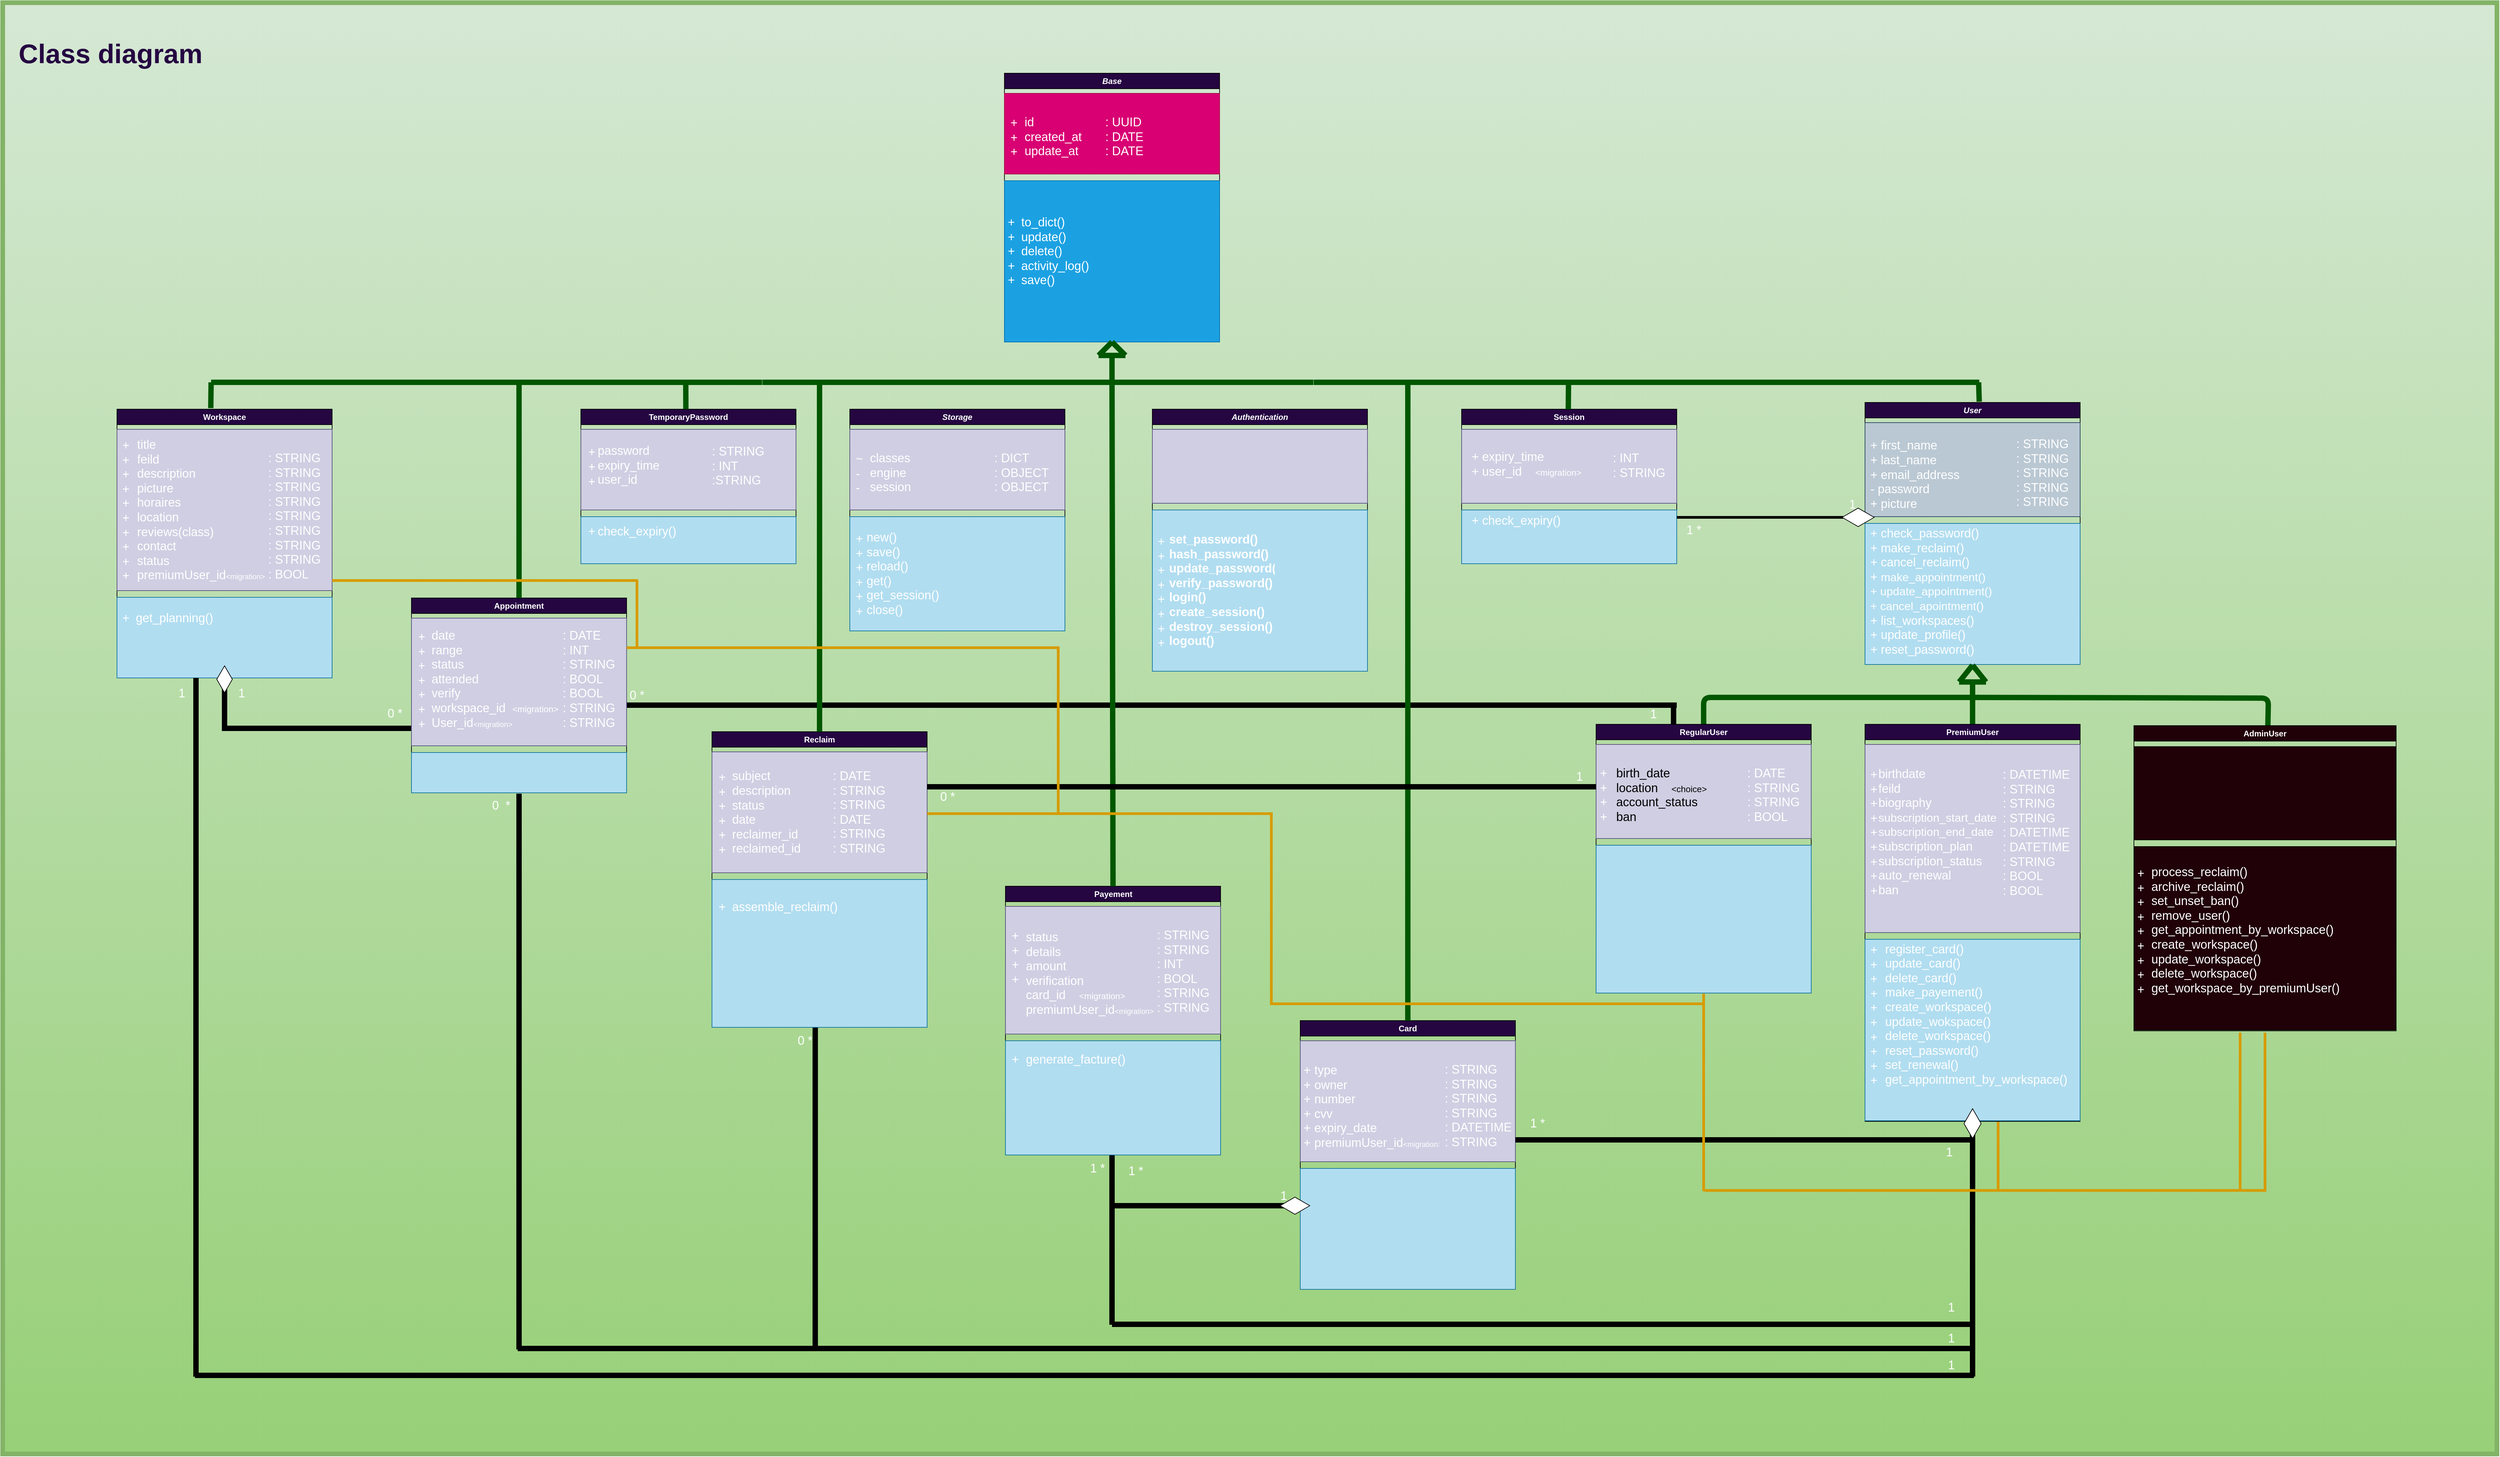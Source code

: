 <mxfile>
    <diagram id="BYOZ9nGXtysZzB5HWWPF" name="Page-1">
        <mxGraphModel dx="2252" dy="1357" grid="1" gridSize="10" guides="1" tooltips="1" connect="1" arrows="1" fold="1" page="0" pageScale="1" pageWidth="850" pageHeight="1100" math="0" shadow="0">
            <root>
                <mxCell id="0"/>
                <mxCell id="1" parent="0"/>
                <mxCell id="703" value="" style="rounded=0;whiteSpace=wrap;html=1;strokeWidth=7;fontSize=18;fillColor=#d5e8d4;strokeColor=#82b366;gradientColor=#97d077;" parent="1" vertex="1">
                    <mxGeometry x="-1530" y="-645" width="3710" height="2160" as="geometry"/>
                </mxCell>
                <mxCell id="228" value="" style="line;strokeWidth=8;html=1;fontSize=18;rotation=90;fontColor=#ffffff;" parent="1" vertex="1">
                    <mxGeometry x="-1238.75" y="393.75" width="77.5" height="13" as="geometry"/>
                </mxCell>
                <mxCell id="269" value="" style="line;strokeWidth=8;html=1;fontSize=18;rotation=-180;fontColor=#ffffff;" parent="1" vertex="1">
                    <mxGeometry x="-615" y="395.5" width="1575" height="10" as="geometry"/>
                </mxCell>
                <mxCell id="237" value="" style="line;strokeWidth=8;html=1;fontSize=18;rotation=90;fontColor=#ffffff;" parent="1" vertex="1">
                    <mxGeometry x="1113" y="1107.76" width="574.01" height="10" as="geometry"/>
                </mxCell>
                <mxCell id="257" value="" style="line;strokeWidth=8;html=1;fontSize=18;rotation=90;fontColor=#ffffff;" parent="1" vertex="1">
                    <mxGeometry x="-562.46" y="1113.96" width="482.11" height="10" as="geometry"/>
                </mxCell>
                <mxCell id="230" value="" style="line;strokeWidth=8;html=1;fontSize=18;rotation=90;fontColor=#ffffff;" parent="1" vertex="1">
                    <mxGeometry x="-8.58" y="1189.09" width="257.18" height="10" as="geometry"/>
                </mxCell>
                <mxCell id="18" value="" style="endArrow=none;html=1;strokeColor=#005700;strokeWidth=8;fontColor=#ffffff;fillColor=#008a00;" parent="1" target="553" edge="1">
                    <mxGeometry width="50" height="50" relative="1" as="geometry">
                        <mxPoint x="1400" y="389" as="sourcePoint"/>
                        <mxPoint x="1650" y="430.5" as="targetPoint"/>
                        <Array as="points">
                            <mxPoint x="1840" y="390"/>
                        </Array>
                    </mxGeometry>
                </mxCell>
                <mxCell id="19" value="" style="endArrow=none;html=1;strokeColor=#005700;strokeWidth=8;fontColor=#ffffff;fillColor=#008a00;" parent="1" edge="1">
                    <mxGeometry width="50" height="50" relative="1" as="geometry">
                        <mxPoint x="1160" y="389" as="sourcePoint"/>
                        <mxPoint x="1400" y="389" as="targetPoint"/>
                    </mxGeometry>
                </mxCell>
                <mxCell id="20" value="" style="endArrow=none;html=1;strokeColor=#005700;strokeWidth=8;entryX=0.5;entryY=0;entryDx=0;entryDy=0;fontColor=#ffffff;fillColor=#008a00;" parent="1" target="88" edge="1">
                    <mxGeometry width="50" height="50" relative="1" as="geometry">
                        <mxPoint x="1160" y="389" as="sourcePoint"/>
                        <mxPoint x="1144.6" y="419" as="targetPoint"/>
                        <Array as="points">
                            <mxPoint x="1000" y="389"/>
                        </Array>
                    </mxGeometry>
                </mxCell>
                <mxCell id="49" value="&lt;i&gt;Base&lt;/i&gt;" style="swimlane;whiteSpace=wrap;html=1;fillColor=#250641;gradientColor=none;fontColor=#ffffff;" parent="1" vertex="1">
                    <mxGeometry x="-40" y="-540" width="320" height="400" as="geometry"/>
                </mxCell>
                <mxCell id="694" value="" style="rounded=0;whiteSpace=wrap;html=1;fillColor=#1ba1e2;strokeColor=#006EAF;fontColor=#ffffff;" parent="49" vertex="1">
                    <mxGeometry y="160" width="320" height="240" as="geometry"/>
                </mxCell>
                <mxCell id="62" value="" style="rounded=0;whiteSpace=wrap;html=1;fillColor=#d80073;strokeColor=#A50040;fontColor=#ffffff;" parent="49" vertex="1">
                    <mxGeometry y="30" width="320" height="120" as="geometry"/>
                </mxCell>
                <mxCell id="73" value="&lt;h1&gt;&lt;br&gt;&lt;/h1&gt;&lt;div style=&quot;font-size: 18px;&quot;&gt;&lt;font style=&quot;font-size: 18px;&quot;&gt;id&lt;span style=&quot;white-space: pre;&quot;&gt;&#9;&lt;/span&gt;&lt;span style=&quot;white-space: pre;&quot;&gt;&#9;&lt;/span&gt;&lt;span style=&quot;white-space: pre;&quot;&gt;&#9;&lt;/span&gt;: UUID&lt;/font&gt;&lt;/div&gt;&lt;div style=&quot;font-size: 18px;&quot;&gt;&lt;font style=&quot;font-size: 18px;&quot;&gt;created_at&lt;span style=&quot;white-space: pre;&quot;&gt;&#9;&lt;/span&gt;: DATE&lt;/font&gt;&lt;/div&gt;&lt;div style=&quot;font-size: 18px;&quot;&gt;&lt;font style=&quot;font-size: 18px;&quot;&gt;update_at&lt;span style=&quot;white-space: pre;&quot;&gt;&#9;&lt;/span&gt;: DATE&lt;/font&gt;&lt;/div&gt;" style="text;html=1;strokeColor=none;fillColor=none;spacing=5;spacingTop=-20;whiteSpace=wrap;overflow=hidden;rounded=0;fontColor=#ffffff;" parent="49" vertex="1">
                    <mxGeometry x="25" y="12" width="240" height="150" as="geometry"/>
                </mxCell>
                <mxCell id="187" value="&lt;h1&gt;&lt;br&gt;&lt;/h1&gt;&lt;div style=&quot;font-size: 18px;&quot;&gt;&lt;font style=&quot;font-size: 18px;&quot;&gt;to_dict()&lt;/font&gt;&lt;/div&gt;&lt;div style=&quot;font-size: 18px;&quot;&gt;&lt;span style=&quot;background-color: initial;&quot;&gt;update()&lt;/span&gt;&lt;br&gt;&lt;/div&gt;&lt;div style=&quot;font-size: 18px;&quot;&gt;&lt;font style=&quot;font-size: 18px;&quot;&gt;delete()&lt;/font&gt;&lt;/div&gt;&lt;div style=&quot;font-size: 18px;&quot;&gt;&lt;span style=&quot;background-color: initial;&quot;&gt;activity_log()&lt;/span&gt;&lt;br&gt;&lt;/div&gt;&lt;div style=&quot;font-size: 18px;&quot;&gt;&lt;span style=&quot;background-color: initial;&quot;&gt;save()&lt;/span&gt;&lt;/div&gt;" style="text;html=1;strokeColor=none;fillColor=none;spacing=5;spacingTop=-20;whiteSpace=wrap;overflow=hidden;rounded=0;fontColor=#ffffff;" parent="49" vertex="1">
                    <mxGeometry x="20" y="161" width="210" height="228" as="geometry"/>
                </mxCell>
                <mxCell id="629" value="&lt;h1&gt;&lt;br&gt;&lt;/h1&gt;&lt;div style=&quot;font-size: 18px;&quot;&gt;+&lt;/div&gt;&lt;div style=&quot;font-size: 18px;&quot;&gt;+&lt;/div&gt;&lt;div style=&quot;font-size: 18px;&quot;&gt;+&lt;/div&gt;" style="text;html=1;strokeColor=none;fillColor=none;spacing=5;spacingTop=-20;whiteSpace=wrap;overflow=hidden;rounded=0;fontColor=#ffffff;" parent="49" vertex="1">
                    <mxGeometry x="4" y="13" width="27" height="228" as="geometry"/>
                </mxCell>
                <mxCell id="648" value="&lt;h1&gt;&lt;br&gt;&lt;/h1&gt;&lt;div style=&quot;font-size: 18px;&quot;&gt;+&lt;/div&gt;&lt;div style=&quot;font-size: 18px;&quot;&gt;+&lt;/div&gt;&lt;div style=&quot;font-size: 18px;&quot;&gt;+&lt;/div&gt;&lt;div style=&quot;font-size: 18px;&quot;&gt;+&lt;/div&gt;&lt;div style=&quot;font-size: 18px;&quot;&gt;+&lt;/div&gt;&lt;div style=&quot;font-size: 18px;&quot;&gt;&lt;br&gt;&lt;/div&gt;" style="text;html=1;strokeColor=none;fillColor=none;spacing=5;spacingTop=-20;whiteSpace=wrap;overflow=hidden;rounded=0;fontColor=#ffffff;" parent="49" vertex="1">
                    <mxGeometry y="161" width="27" height="218" as="geometry"/>
                </mxCell>
                <mxCell id="55" value="" style="endArrow=none;html=1;strokeColor=#005700;strokeWidth=8;fontColor=#ffffff;fillColor=#008a00;" parent="1" edge="1">
                    <mxGeometry width="50" height="50" relative="1" as="geometry">
                        <mxPoint x="420" y="-80" as="sourcePoint"/>
                        <mxPoint x="1410" y="-80" as="targetPoint"/>
                    </mxGeometry>
                </mxCell>
                <mxCell id="56" value="" style="endArrow=none;html=1;strokeColor=#005700;strokeWidth=8;fontColor=#ffffff;fillColor=#008a00;" parent="1" edge="1">
                    <mxGeometry width="50" height="50" relative="1" as="geometry">
                        <mxPoint x="-400" y="-80" as="sourcePoint"/>
                        <mxPoint x="419.5" y="-80" as="targetPoint"/>
                    </mxGeometry>
                </mxCell>
                <mxCell id="58" value="" style="endArrow=none;html=1;strokeColor=#005700;strokeWidth=8;entryX=0.531;entryY=-0.003;entryDx=0;entryDy=0;entryPerimeter=0;fontColor=#ffffff;fillColor=#008a00;" parent="1" target="79" edge="1">
                    <mxGeometry width="50" height="50" relative="1" as="geometry">
                        <mxPoint x="1409" y="-80" as="sourcePoint"/>
                        <mxPoint x="1409" y="-49" as="targetPoint"/>
                    </mxGeometry>
                </mxCell>
                <mxCell id="77" value="" style="endArrow=none;html=1;strokeColor=#005700;strokeWidth=8;exitX=0.5;exitY=0;exitDx=0;exitDy=0;fontColor=#ffffff;fillColor=#008a00;" parent="1" source="92" edge="1">
                    <mxGeometry width="50" height="50" relative="1" as="geometry">
                        <mxPoint x="1400" y="419" as="sourcePoint"/>
                        <mxPoint x="1400" y="390" as="targetPoint"/>
                    </mxGeometry>
                </mxCell>
                <mxCell id="79" value="&lt;i&gt;User&lt;/i&gt;" style="swimlane;whiteSpace=wrap;html=1;fillColor=#250641;gradientColor=none;fontColor=#ffffff;" parent="1" vertex="1">
                    <mxGeometry x="1240" y="-50" width="320" height="390" as="geometry">
                        <mxRectangle x="1240" y="-50" width="70" height="30" as="alternateBounds"/>
                    </mxGeometry>
                </mxCell>
                <mxCell id="697" value="" style="rounded=0;whiteSpace=wrap;html=1;fillColor=#b1ddf0;strokeColor=#10739e;" parent="79" vertex="1">
                    <mxGeometry y="180" width="320" height="210" as="geometry"/>
                </mxCell>
                <mxCell id="80" value="" style="rounded=0;whiteSpace=wrap;html=1;fillColor=#bac8d3;strokeColor=#23445d;" parent="79" vertex="1">
                    <mxGeometry y="30" width="320" height="140" as="geometry"/>
                </mxCell>
                <mxCell id="81" value="&lt;br&gt;&lt;div style=&quot;border-color: rgb(0, 0, 0); color: rgb(255, 255, 255); font-family: Helvetica; font-style: normal; font-variant-ligatures: normal; font-variant-caps: normal; font-weight: 400; letter-spacing: normal; orphans: 2; text-align: left; text-indent: 0px; text-transform: none; widows: 2; word-spacing: 0px; -webkit-text-stroke-width: 0px; text-decoration-thickness: initial; text-decoration-style: initial; text-decoration-color: initial; font-size: 18px;&quot;&gt;&lt;font style=&quot;border-color: rgb(0, 0, 0); font-size: 18px;&quot;&gt;+ first_name&lt;span style=&quot;border-color: rgb(0, 0, 0);&quot;&gt;&#9;&lt;/span&gt;&lt;/font&gt;&lt;/div&gt;&lt;div style=&quot;border-color: rgb(0, 0, 0); color: rgb(255, 255, 255); font-family: Helvetica; font-style: normal; font-variant-ligatures: normal; font-variant-caps: normal; font-weight: 400; letter-spacing: normal; orphans: 2; text-align: left; text-indent: 0px; text-transform: none; widows: 2; word-spacing: 0px; -webkit-text-stroke-width: 0px; text-decoration-thickness: initial; text-decoration-style: initial; text-decoration-color: initial; font-size: 18px;&quot;&gt;&lt;font style=&quot;border-color: rgb(0, 0, 0); font-size: 18px;&quot;&gt;+ last_name&lt;span style=&quot;border-color: rgb(0, 0, 0);&quot;&gt;&#9;&lt;/span&gt;&lt;/font&gt;&lt;/div&gt;&lt;div style=&quot;border-color: rgb(0, 0, 0); color: rgb(255, 255, 255); font-family: Helvetica; font-style: normal; font-variant-ligatures: normal; font-variant-caps: normal; font-weight: 400; letter-spacing: normal; orphans: 2; text-align: left; text-indent: 0px; text-transform: none; widows: 2; word-spacing: 0px; -webkit-text-stroke-width: 0px; text-decoration-thickness: initial; text-decoration-style: initial; text-decoration-color: initial; font-size: 18px;&quot;&gt;&lt;font style=&quot;border-color: rgb(0, 0, 0); font-size: 18px;&quot;&gt;+ email_address&amp;nbsp;&lt;/font&gt;&lt;/div&gt;&lt;div style=&quot;border-color: rgb(0, 0, 0); color: rgb(255, 255, 255); font-family: Helvetica; font-style: normal; font-variant-ligatures: normal; font-variant-caps: normal; font-weight: 400; letter-spacing: normal; orphans: 2; text-align: left; text-indent: 0px; text-transform: none; widows: 2; word-spacing: 0px; -webkit-text-stroke-width: 0px; text-decoration-thickness: initial; text-decoration-style: initial; text-decoration-color: initial; font-size: 18px;&quot;&gt;&lt;font style=&quot;border-color: rgb(0, 0, 0); font-size: 18px;&quot;&gt;- password&lt;/font&gt;&lt;/div&gt;&lt;div style=&quot;border-color: rgb(0, 0, 0); color: rgb(255, 255, 255); font-family: Helvetica; font-style: normal; font-variant-ligatures: normal; font-variant-caps: normal; font-weight: 400; letter-spacing: normal; orphans: 2; text-align: left; text-indent: 0px; text-transform: none; widows: 2; word-spacing: 0px; -webkit-text-stroke-width: 0px; text-decoration-thickness: initial; text-decoration-style: initial; text-decoration-color: initial; font-size: 18px;&quot;&gt;&lt;font style=&quot;border-color: rgb(0, 0, 0); font-size: 18px;&quot;&gt;+ picture&lt;/font&gt;&lt;/div&gt;&lt;br&gt;" style="text;html=1;spacing=5;spacingTop=-20;whiteSpace=wrap;overflow=hidden;rounded=0;labelBackgroundColor=none;" parent="79" vertex="1">
                    <mxGeometry x="3" y="50" width="157" height="149" as="geometry"/>
                </mxCell>
                <mxCell id="83" value="&lt;h1&gt;&lt;br&gt;&lt;/h1&gt;&lt;div style=&quot;font-size: 18px;&quot;&gt;&lt;font style=&quot;font-size: 18px;&quot;&gt;: STRING&lt;span style=&quot;white-space: pre;&quot;&gt;&#9;&lt;/span&gt;&lt;/font&gt;&lt;/div&gt;&lt;div style=&quot;font-size: 18px;&quot;&gt;&lt;font style=&quot;font-size: 18px;&quot;&gt;: STRING&lt;span style=&quot;white-space: pre;&quot;&gt;&#9;&lt;/span&gt;&lt;/font&gt;&lt;/div&gt;&lt;div style=&quot;font-size: 18px;&quot;&gt;&lt;font style=&quot;font-size: 18px;&quot;&gt;: STRING&amp;nbsp;&lt;/font&gt;&lt;/div&gt;&lt;div style=&quot;font-size: 18px;&quot;&gt;&lt;font style=&quot;font-size: 18px;&quot;&gt;: STRING&lt;/font&gt;&lt;/div&gt;&lt;div style=&quot;font-size: 18px;&quot;&gt;&lt;font style=&quot;font-size: 18px;&quot;&gt;: STRING&lt;/font&gt;&lt;/div&gt;" style="text;html=1;strokeColor=none;fillColor=none;spacing=5;spacingTop=-20;whiteSpace=wrap;overflow=hidden;rounded=0;fontColor=#ffffff;" parent="79" vertex="1">
                    <mxGeometry x="220" y="1" width="130" height="168" as="geometry"/>
                </mxCell>
                <mxCell id="198" value="&lt;h1&gt;&lt;br&gt;&lt;/h1&gt;&lt;div style=&quot;font-size: 18px;&quot;&gt;&lt;span style=&quot;background-color: initial;&quot;&gt;+ check_password()&lt;/span&gt;&lt;/div&gt;&lt;div style=&quot;font-size: 18px;&quot;&gt;&lt;span style=&quot;background-color: initial;&quot;&gt;+ make_reclaim()&lt;/span&gt;&lt;br&gt;&lt;/div&gt;&lt;div style=&quot;&quot;&gt;&lt;div style=&quot;font-size: 18px;&quot;&gt;+ cancel_reclaim()&lt;/div&gt;&lt;div style=&quot;&quot;&gt;&lt;span style=&quot;background-color: initial; font-size: 18px;&quot;&gt;+&amp;nbsp;&lt;/span&gt;&lt;span style=&quot;font-size: 17px; background-color: initial;&quot;&gt;make_appointment()&lt;/span&gt;&lt;/div&gt;&lt;/div&gt;&lt;div style=&quot;font-size: 18px;&quot;&gt;&lt;span style=&quot;font-size: 17px;&quot;&gt;+ update_appointment()&lt;/span&gt;&lt;br style=&quot;font-size: 17px;&quot;&gt;&lt;span style=&quot;font-size: 17px;&quot;&gt;+ cancel_apointment()&lt;/span&gt;&lt;br&gt;&lt;/div&gt;&lt;div style=&quot;font-size: 18px;&quot;&gt;&lt;div&gt;+ list_workspaces()&lt;/div&gt;&lt;div&gt;+ update_profile()&lt;/div&gt;&lt;div&gt;+ reset_password()&lt;br&gt;&lt;/div&gt;&lt;/div&gt;" style="text;html=1;strokeColor=none;fillColor=none;spacing=5;spacingTop=-20;whiteSpace=wrap;overflow=hidden;rounded=0;fontColor=#ffffff;" parent="79" vertex="1">
                    <mxGeometry x="3" y="134" width="255" height="256" as="geometry"/>
                </mxCell>
                <mxCell id="88" value="RegularUser" style="swimlane;whiteSpace=wrap;html=1;fillColor=#250641;gradientColor=none;fontColor=#ffffff;" parent="1" vertex="1">
                    <mxGeometry x="840" y="429" width="320" height="400" as="geometry"/>
                </mxCell>
                <mxCell id="89" value="" style="rounded=0;whiteSpace=wrap;html=1;fillColor=#d0cee2;strokeColor=#56517e;" parent="88" vertex="1">
                    <mxGeometry y="30" width="320" height="140" as="geometry"/>
                </mxCell>
                <mxCell id="90" value="&lt;h1&gt;&lt;br&gt;&lt;/h1&gt;&lt;div style=&quot;font-size: 18px;&quot;&gt;birth_date&lt;/div&gt;&lt;div style=&quot;&quot;&gt;&lt;span style=&quot;font-size: 18px;&quot;&gt;location&amp;nbsp; &amp;nbsp;&lt;font&gt;&amp;nbsp;&lt;/font&gt;&lt;/span&gt;&lt;font style=&quot;font-size: 13px;&quot;&gt;&amp;lt;choice&amp;gt;&lt;/font&gt;&lt;/div&gt;&lt;div style=&quot;&quot;&gt;&lt;span style=&quot;font-size: 18px;&quot;&gt;account_status&lt;/span&gt;&lt;br&gt;&lt;/div&gt;&lt;div style=&quot;&quot;&gt;&lt;span style=&quot;font-size: 18px;&quot;&gt;ban&lt;/span&gt;&lt;/div&gt;" style="text;html=1;spacing=5;spacingTop=-20;whiteSpace=wrap;overflow=hidden;rounded=0;" parent="88" vertex="1">
                    <mxGeometry x="25" y="12" width="145" height="228" as="geometry"/>
                </mxCell>
                <mxCell id="91" value="&lt;h1&gt;&lt;br&gt;&lt;/h1&gt;&lt;div style=&quot;font-size: 18px;&quot;&gt;&lt;span style=&quot;background-color: initial;&quot;&gt;: DATE&lt;/span&gt;&lt;span style=&quot;background-color: initial; white-space: pre;&quot;&gt;&#9;&lt;/span&gt;&lt;br&gt;&lt;/div&gt;&lt;div style=&quot;font-size: 18px;&quot;&gt;&lt;font style=&quot;font-size: 18px;&quot;&gt;: STRING&amp;nbsp;&lt;/font&gt;&lt;/div&gt;&lt;div style=&quot;font-size: 18px;&quot;&gt;&lt;font style=&quot;font-size: 18px;&quot;&gt;: STRING&lt;/font&gt;&lt;/div&gt;&lt;div style=&quot;font-size: 18px;&quot;&gt;: BOOL&lt;/div&gt;" style="text;html=1;strokeColor=none;fillColor=none;spacing=5;spacingTop=-20;whiteSpace=wrap;overflow=hidden;rounded=0;fontColor=#ffffff;" parent="88" vertex="1">
                    <mxGeometry x="220" y="12" width="130" height="168" as="geometry"/>
                </mxCell>
                <mxCell id="632" value="&lt;h1&gt;&lt;br&gt;&lt;/h1&gt;&lt;div style=&quot;font-size: 18px;&quot;&gt;+&lt;/div&gt;&lt;div style=&quot;font-size: 18px;&quot;&gt;+&lt;/div&gt;&lt;div style=&quot;font-size: 18px;&quot;&gt;+&lt;/div&gt;&lt;div style=&quot;font-size: 18px;&quot;&gt;+&lt;/div&gt;" style="text;html=1;strokeColor=none;fillColor=none;spacing=5;spacingTop=-20;whiteSpace=wrap;overflow=hidden;rounded=0;fontColor=#ffffff;" parent="88" vertex="1">
                    <mxGeometry x="1" y="12" width="27" height="148" as="geometry"/>
                </mxCell>
                <mxCell id="692" value="" style="rounded=0;whiteSpace=wrap;html=1;fillColor=#b1ddf0;strokeColor=#10739e;" parent="88" vertex="1">
                    <mxGeometry y="180" width="320" height="220" as="geometry"/>
                </mxCell>
                <mxCell id="92" value="PremiumUser" style="swimlane;whiteSpace=wrap;html=1;fillColor=#250641;gradientColor=none;fontColor=#ffffff;" parent="1" vertex="1">
                    <mxGeometry x="1240" y="429" width="320" height="591" as="geometry"/>
                </mxCell>
                <mxCell id="699" value="" style="rounded=0;whiteSpace=wrap;html=1;fillColor=#b1ddf0;strokeColor=#10739e;" parent="92" vertex="1">
                    <mxGeometry y="320" width="320" height="270" as="geometry"/>
                </mxCell>
                <mxCell id="93" value="" style="rounded=0;whiteSpace=wrap;html=1;fillColor=#d0cee2;strokeColor=#56517e;" parent="92" vertex="1">
                    <mxGeometry y="30" width="320" height="280" as="geometry"/>
                </mxCell>
                <mxCell id="94" value="&lt;h1&gt;&lt;div style=&quot;font-weight: 400; font-size: 18px;&quot;&gt;birthdate&lt;br&gt;&lt;/div&gt;&lt;div style=&quot;font-weight: 400; font-size: 18px;&quot;&gt;feild&lt;/div&gt;&lt;div style=&quot;font-weight: 400; font-size: 18px;&quot;&gt;biography&lt;/div&gt;&lt;div style=&quot;font-weight: 400; font-size: 18px;&quot;&gt;&lt;span style=&quot;font-size: 17px; background-color: initial;&quot;&gt;subscription_start_date&lt;/span&gt;&lt;/div&gt;&lt;div style=&quot;font-weight: 400; font-size: 18px;&quot;&gt;&lt;/div&gt;&lt;div style=&quot;font-size: 12px; font-weight: 400;&quot;&gt;&lt;font style=&quot;font-size: 17px;&quot;&gt;subscription_end_date&lt;/font&gt;&lt;font style=&quot;font-size: 18px;&quot;&gt;&amp;nbsp;&lt;/font&gt;&lt;/div&gt;&lt;div style=&quot;font-weight: 400; font-size: 18px;&quot;&gt;subscription_plan&lt;/div&gt;&lt;div style=&quot;font-weight: 400; font-size: 18px;&quot;&gt;subscription_status&lt;/div&gt;&lt;div style=&quot;font-weight: 400; font-size: 18px;&quot;&gt;&lt;span style=&quot;background-color: initial;&quot;&gt;auto_renewal&lt;/span&gt;&lt;br&gt;&lt;/div&gt;&lt;div style=&quot;font-weight: 400; font-size: 18px;&quot;&gt;ban&lt;/div&gt;&lt;/h1&gt;" style="text;html=1;strokeColor=none;fillColor=none;spacing=5;spacingTop=-20;whiteSpace=wrap;overflow=hidden;rounded=0;fontColor=#ffffff;" parent="92" vertex="1">
                    <mxGeometry x="15" y="58" width="185" height="238" as="geometry"/>
                </mxCell>
                <mxCell id="95" value="&lt;h1&gt;&lt;br&gt;&lt;/h1&gt;&lt;div style=&quot;font-size: 18px;&quot;&gt;&lt;font style=&quot;font-size: 18px;&quot;&gt;: DATETIME&lt;/font&gt;&lt;/div&gt;&lt;div style=&quot;font-size: 18px;&quot;&gt;&lt;font style=&quot;font-size: 18px;&quot;&gt;: STRING&lt;span style=&quot;&quot;&gt;&#9;&lt;/span&gt;&lt;/font&gt;&lt;/div&gt;&lt;div style=&quot;font-size: 18px;&quot;&gt;&lt;font style=&quot;font-size: 18px;&quot;&gt;: STRING&lt;span style=&quot;&quot;&gt;&lt;/span&gt;&lt;/font&gt;&lt;/div&gt;&lt;div style=&quot;font-size: 18px;&quot;&gt;&lt;font style=&quot;font-size: 18px;&quot;&gt;: STRING&amp;nbsp;&lt;/font&gt;&lt;/div&gt;&lt;div style=&quot;font-size: 18px;&quot;&gt;&lt;font style=&quot;font-size: 18px;&quot;&gt;: DATETIME&lt;/font&gt;&lt;/div&gt;&lt;div style=&quot;font-size: 18px;&quot;&gt;&lt;font style=&quot;font-size: 18px;&quot;&gt;: DATETIME&lt;/font&gt;&lt;/div&gt;&lt;div style=&quot;font-size: 18px;&quot;&gt;&lt;font style=&quot;font-size: 18px;&quot;&gt;: STRING&lt;/font&gt;&lt;/div&gt;&lt;div style=&quot;font-size: 18px;&quot;&gt;&lt;font style=&quot;font-size: 18px;&quot;&gt;: BOOL&lt;br&gt;&lt;/font&gt;&lt;/div&gt;&lt;div style=&quot;font-size: 18px;&quot;&gt;&lt;font style=&quot;font-size: 18px;&quot;&gt;: BOOL&lt;/font&gt;&lt;/div&gt;" style="text;html=1;strokeColor=none;fillColor=none;spacing=5;spacingTop=-20;whiteSpace=wrap;overflow=hidden;rounded=0;fontColor=#ffffff;" parent="92" vertex="1">
                    <mxGeometry x="200" y="14" width="130" height="288" as="geometry"/>
                </mxCell>
                <mxCell id="631" value="&lt;h1&gt;&lt;br&gt;&lt;/h1&gt;&lt;div style=&quot;font-size: 18px;&quot;&gt;+&lt;/div&gt;&lt;div style=&quot;font-size: 18px;&quot;&gt;+&lt;/div&gt;&lt;div style=&quot;font-size: 18px;&quot;&gt;+&lt;/div&gt;&lt;div style=&quot;font-size: 18px;&quot;&gt;+&lt;/div&gt;&lt;div style=&quot;font-size: 18px;&quot;&gt;+&lt;/div&gt;&lt;div style=&quot;font-size: 18px;&quot;&gt;+&lt;/div&gt;&lt;div style=&quot;font-size: 18px;&quot;&gt;+&lt;/div&gt;&lt;div style=&quot;font-size: 18px;&quot;&gt;+&lt;/div&gt;&lt;div style=&quot;font-size: 18px;&quot;&gt;+&lt;/div&gt;" style="text;html=1;strokeColor=none;fillColor=none;spacing=5;spacingTop=-20;whiteSpace=wrap;overflow=hidden;rounded=0;fontColor=#ffffff;" parent="92" vertex="1">
                    <mxGeometry x="3" y="14" width="27" height="296" as="geometry"/>
                </mxCell>
                <mxCell id="639" value="&lt;h1 style=&quot;font-size: 16px;&quot;&gt;&lt;font style=&quot;font-size: 16px;&quot;&gt;&lt;br&gt;&lt;/font&gt;&lt;/h1&gt;&lt;div style=&quot;font-size: 18px;&quot;&gt;&lt;font style=&quot;font-size: 18px;&quot;&gt;register_card()&lt;/font&gt;&lt;/div&gt;&lt;div style=&quot;font-size: 18px;&quot;&gt;&lt;font style=&quot;font-size: 18px;&quot;&gt;update_card()&lt;/font&gt;&lt;/div&gt;&lt;div style=&quot;font-size: 18px;&quot;&gt;&lt;font style=&quot;font-size: 18px;&quot;&gt;delete_card()&lt;/font&gt;&lt;/div&gt;&lt;div style=&quot;font-size: 18px;&quot;&gt;&lt;font style=&quot;font-size: 18px;&quot;&gt;make_payement()&lt;/font&gt;&lt;/div&gt;&lt;div style=&quot;font-size: 18px;&quot;&gt;&lt;div style=&quot;&quot;&gt;&lt;font style=&quot;font-size: 18px;&quot;&gt;create_workspace()&lt;/font&gt;&lt;/div&gt;&lt;div style=&quot;&quot;&gt;&lt;font style=&quot;font-size: 18px;&quot;&gt;update_wokspace()&lt;/font&gt;&lt;/div&gt;&lt;div style=&quot;&quot;&gt;&lt;font style=&quot;font-size: 18px;&quot;&gt;&lt;span style=&quot;background-color: initial;&quot;&gt;delete_workspace()&lt;/span&gt;&lt;br&gt;&lt;/font&gt;&lt;/div&gt;&lt;div style=&quot;&quot;&gt;&lt;span style=&quot;background-color: initial;&quot;&gt;&lt;font style=&quot;font-size: 18px;&quot;&gt;reset_password()&lt;/font&gt;&lt;/span&gt;&lt;/div&gt;&lt;div style=&quot;&quot;&gt;&lt;span style=&quot;background-color: initial;&quot;&gt;&lt;font style=&quot;font-size: 18px;&quot;&gt;set_renewal()&lt;/font&gt;&lt;/span&gt;&lt;/div&gt;&lt;div style=&quot;&quot;&gt;get_appointment_by_workspace()&lt;br&gt;&lt;/div&gt;&lt;div style=&quot;&quot;&gt;&lt;br&gt;&lt;/div&gt;&lt;/div&gt;" style="text;html=1;strokeColor=none;fillColor=none;spacing=5;spacingTop=-20;whiteSpace=wrap;overflow=hidden;rounded=0;fontColor=#ffffff;" parent="92" vertex="1">
                    <mxGeometry x="25" y="294" width="285" height="297" as="geometry"/>
                </mxCell>
                <mxCell id="645" value="&lt;h1&gt;&lt;br&gt;&lt;/h1&gt;&lt;div style=&quot;font-size: 18px;&quot;&gt;+&lt;/div&gt;&lt;div style=&quot;font-size: 18px;&quot;&gt;+&lt;/div&gt;&lt;div style=&quot;font-size: 18px;&quot;&gt;+&lt;/div&gt;&lt;div style=&quot;font-size: 18px;&quot;&gt;+&lt;/div&gt;&lt;div style=&quot;font-size: 18px;&quot;&gt;+&lt;/div&gt;&lt;div style=&quot;font-size: 18px;&quot;&gt;+&lt;/div&gt;&lt;div style=&quot;font-size: 18px;&quot;&gt;+&lt;/div&gt;&lt;div style=&quot;font-size: 18px;&quot;&gt;+&lt;/div&gt;&lt;div style=&quot;font-size: 18px;&quot;&gt;+&lt;/div&gt;&lt;div style=&quot;font-size: 18px;&quot;&gt;+&lt;/div&gt;" style="text;html=1;strokeColor=none;fillColor=none;spacing=5;spacingTop=-20;whiteSpace=wrap;overflow=hidden;rounded=0;fontColor=#ffffff;" parent="92" vertex="1">
                    <mxGeometry x="3" y="275" width="27" height="320" as="geometry"/>
                </mxCell>
                <mxCell id="728" value="" style="html=1;whiteSpace=wrap;aspect=fixed;shape=isoRectangle;rotation=90;" parent="92" vertex="1">
                    <mxGeometry x="137.92" y="581" width="44.16" height="26.5" as="geometry"/>
                </mxCell>
                <mxCell id="119" value="" style="group;fontColor=#ffffff;strokeWidth=7;" parent="1" vertex="1" connectable="0">
                    <mxGeometry x="1380" y="330" width="40" height="50" as="geometry"/>
                </mxCell>
                <mxCell id="12" value="" style="endArrow=none;html=1;strokeColor=#005700;strokeWidth=8;fontColor=#ffffff;fillColor=#008a00;" parent="119" edge="1">
                    <mxGeometry width="50" height="50" relative="1" as="geometry">
                        <mxPoint y="36" as="sourcePoint"/>
                        <mxPoint x="20" y="11" as="targetPoint"/>
                    </mxGeometry>
                </mxCell>
                <mxCell id="13" value="" style="endArrow=none;html=1;strokeColor=#005700;strokeWidth=8;fontColor=#ffffff;fillColor=#008a00;" parent="119" edge="1">
                    <mxGeometry width="50" height="50" relative="1" as="geometry">
                        <mxPoint x="40" y="36" as="sourcePoint"/>
                        <mxPoint x="20" y="11" as="targetPoint"/>
                    </mxGeometry>
                </mxCell>
                <mxCell id="14" value="" style="endArrow=none;html=1;strokeColor=#005700;strokeWidth=8;fontColor=#ffffff;fillColor=#008a00;" parent="119" edge="1">
                    <mxGeometry width="50" height="50" relative="1" as="geometry">
                        <mxPoint x="40" y="36.003" as="sourcePoint"/>
                        <mxPoint y="36.003" as="targetPoint"/>
                    </mxGeometry>
                </mxCell>
                <mxCell id="15" value="" style="endArrow=none;html=1;strokeColor=#005700;strokeWidth=8;fontColor=#ffffff;fillColor=#008a00;" parent="119" edge="1">
                    <mxGeometry width="50" height="50" relative="1" as="geometry">
                        <mxPoint x="20" y="61" as="sourcePoint"/>
                        <mxPoint x="20" y="36" as="targetPoint"/>
                    </mxGeometry>
                </mxCell>
                <mxCell id="121" value="Payement" style="swimlane;whiteSpace=wrap;html=1;fillColor=#250641;gradientColor=none;fontColor=#ffffff;" parent="1" vertex="1">
                    <mxGeometry x="-38.5" y="670" width="320" height="400" as="geometry"/>
                </mxCell>
                <mxCell id="690" value="" style="rounded=0;whiteSpace=wrap;html=1;fillColor=#b1ddf0;strokeColor=#10739e;" parent="121" vertex="1">
                    <mxGeometry y="230" width="320" height="170" as="geometry"/>
                </mxCell>
                <mxCell id="122" value="" style="rounded=0;whiteSpace=wrap;html=1;fillColor=#d0cee2;strokeColor=#56517e;" parent="121" vertex="1">
                    <mxGeometry y="30" width="320" height="190" as="geometry"/>
                </mxCell>
                <mxCell id="123" value="&lt;h1&gt;&lt;div style=&quot;font-weight: 400; font-size: 18px;&quot;&gt;status&lt;/div&gt;&lt;div style=&quot;font-weight: 400; font-size: 18px;&quot;&gt;details&lt;/div&gt;&lt;div style=&quot;font-weight: 400; font-size: 18px;&quot;&gt;amount&lt;/div&gt;&lt;div style=&quot;font-weight: 400; font-size: 18px;&quot;&gt;verification&lt;br&gt;&lt;/div&gt;&lt;div style=&quot;font-size: 12px; font-weight: 400;&quot;&gt;&lt;span style=&quot;font-size: 18px;&quot;&gt;card_id&amp;nbsp; &amp;nbsp;&amp;nbsp;&lt;/span&gt;&lt;font style=&quot;font-size: 13px;&quot;&gt;&amp;lt;migration&amp;gt;&lt;/font&gt;&lt;/div&gt;&lt;div style=&quot;font-size: 12px; font-weight: 400;&quot;&gt;&lt;span style=&quot;font-size: 18px;&quot;&gt;premiumUser_id&lt;/span&gt;&lt;font style=&quot;font-size: 11px;&quot;&gt;&amp;lt;migration&amp;gt;&lt;/font&gt;&lt;/div&gt;&lt;/h1&gt;&lt;div style=&quot;&quot;&gt;&lt;div style=&quot;font-size: 18px;&quot;&gt;&lt;/div&gt;&lt;/div&gt;" style="text;html=1;strokeColor=none;fillColor=none;spacing=5;spacingTop=-20;whiteSpace=wrap;overflow=hidden;rounded=0;fontColor=#ffffff;" parent="121" vertex="1">
                    <mxGeometry x="25" y="60" width="205" height="148" as="geometry"/>
                </mxCell>
                <mxCell id="124" value="&lt;h1&gt;&lt;br&gt;&lt;/h1&gt;&lt;div style=&quot;font-size: 18px;&quot;&gt;&lt;font style=&quot;font-size: 18px;&quot;&gt;: STRING&lt;/font&gt;&lt;/div&gt;&lt;div style=&quot;font-size: 18px;&quot;&gt;&lt;font style=&quot;font-size: 18px;&quot;&gt;: STRING&lt;span style=&quot;&quot;&gt;&#9;&lt;/span&gt;&lt;/font&gt;&lt;/div&gt;&lt;div style=&quot;font-size: 18px;&quot;&gt;&lt;font style=&quot;font-size: 18px;&quot;&gt;: INT&lt;span style=&quot;&quot;&gt;&lt;/span&gt;&lt;/font&gt;&lt;/div&gt;&lt;div style=&quot;font-size: 18px;&quot;&gt;&lt;font style=&quot;font-size: 18px;&quot;&gt;: BOOL&lt;/font&gt;&lt;/div&gt;&lt;div style=&quot;font-size: 18px;&quot;&gt;: STRING&lt;/div&gt;&lt;div style=&quot;font-size: 18px;&quot;&gt;: STRING&lt;/div&gt;" style="text;html=1;strokeColor=none;fillColor=none;spacing=5;spacingTop=-20;whiteSpace=wrap;overflow=hidden;rounded=0;fontColor=#ffffff;" parent="121" vertex="1">
                    <mxGeometry x="220" y="12" width="130" height="268" as="geometry"/>
                </mxCell>
                <mxCell id="634" value="&lt;h1&gt;&lt;br&gt;&lt;/h1&gt;&lt;div style=&quot;font-size: 18px;&quot;&gt;+&lt;/div&gt;&lt;div style=&quot;font-size: 18px;&quot;&gt;+&lt;/div&gt;&lt;div style=&quot;font-size: 18px;&quot;&gt;+&lt;/div&gt;&lt;div style=&quot;font-size: 18px;&quot;&gt;+&lt;/div&gt;" style="text;html=1;strokeColor=none;fillColor=none;spacing=5;spacingTop=-20;whiteSpace=wrap;overflow=hidden;rounded=0;fontColor=#ffffff;" parent="121" vertex="1">
                    <mxGeometry x="4.5" y="13" width="27" height="276" as="geometry"/>
                </mxCell>
                <mxCell id="642" value="&lt;h1&gt;&lt;br&gt;&lt;/h1&gt;&lt;div style=&quot;&quot;&gt;&lt;span style=&quot;background-color: initial; font-size: 18px;&quot;&gt;generate_facture()&lt;/span&gt;&lt;br&gt;&lt;/div&gt;&lt;div style=&quot;&quot;&gt;&lt;div&gt;&lt;font style=&quot;font-size: 11px;&quot;&gt;&lt;br&gt;&lt;/font&gt;&lt;/div&gt;&lt;div style=&quot;font-size: 18px;&quot;&gt;&lt;/div&gt;&lt;/div&gt;" style="text;html=1;strokeColor=none;fillColor=none;spacing=5;spacingTop=-20;whiteSpace=wrap;overflow=hidden;rounded=0;fontColor=#ffffff;" parent="121" vertex="1">
                    <mxGeometry x="25" y="197" width="205" height="190" as="geometry"/>
                </mxCell>
                <mxCell id="647" value="&lt;h1&gt;&lt;br&gt;&lt;/h1&gt;&lt;div style=&quot;font-size: 18px;&quot;&gt;+&lt;/div&gt;" style="text;html=1;strokeColor=none;fillColor=none;spacing=5;spacingTop=-20;whiteSpace=wrap;overflow=hidden;rounded=0;fontColor=#ffffff;" parent="121" vertex="1">
                    <mxGeometry x="4.5" y="197" width="27" height="190" as="geometry"/>
                </mxCell>
                <mxCell id="126" value="Card" style="swimlane;whiteSpace=wrap;html=1;fillColor=#250641;gradientColor=none;fontColor=#ffffff;" parent="1" vertex="1">
                    <mxGeometry x="400" y="870" width="320" height="400" as="geometry"/>
                </mxCell>
                <mxCell id="127" value="" style="rounded=0;whiteSpace=wrap;html=1;fillColor=#d0cee2;strokeColor=#56517e;" parent="126" vertex="1">
                    <mxGeometry y="30" width="320" height="180" as="geometry"/>
                </mxCell>
                <mxCell id="128" value="&lt;h1&gt;&lt;div style=&quot;font-weight: 400; font-size: 18px;&quot;&gt;type&lt;/div&gt;&lt;div style=&quot;font-weight: 400; font-size: 18px;&quot;&gt;owner&lt;/div&gt;&lt;div style=&quot;font-weight: 400; font-size: 18px;&quot;&gt;number&lt;/div&gt;&lt;div style=&quot;font-weight: 400; font-size: 18px;&quot;&gt;cvv&lt;/div&gt;&lt;div style=&quot;font-weight: 400; font-size: 18px;&quot;&gt;expiry_date&lt;/div&gt;&lt;div style=&quot;font-weight: 400; font-size: 18px;&quot;&gt;&lt;div style=&quot;font-size: 12px;&quot;&gt;&lt;span style=&quot;font-size: 18px;&quot;&gt;premiumUser_id&lt;/span&gt;&lt;font style=&quot;font-size: 11px;&quot;&gt;&amp;lt;migration&amp;gt;&lt;/font&gt;&lt;/div&gt;&lt;/div&gt;&lt;/h1&gt;" style="text;html=1;strokeColor=none;fillColor=none;spacing=5;spacingTop=-20;whiteSpace=wrap;overflow=hidden;rounded=0;fontColor=#ffffff;" parent="126" vertex="1">
                    <mxGeometry x="16" y="58" width="194" height="150" as="geometry"/>
                </mxCell>
                <mxCell id="129" value="&lt;h1&gt;&lt;br&gt;&lt;/h1&gt;&lt;div style=&quot;font-size: 18px;&quot;&gt;&lt;font style=&quot;font-size: 18px;&quot;&gt;: STRING&lt;/font&gt;&lt;/div&gt;&lt;div style=&quot;font-size: 18px;&quot;&gt;&lt;font style=&quot;font-size: 18px;&quot;&gt;: STRING&lt;span style=&quot;&quot;&gt;&#9;&lt;/span&gt;&lt;/font&gt;&lt;/div&gt;&lt;div style=&quot;font-size: 18px;&quot;&gt;&lt;font style=&quot;font-size: 18px;&quot;&gt;: STRING&lt;span style=&quot;&quot;&gt;&lt;/span&gt;&lt;/font&gt;&lt;/div&gt;&lt;div style=&quot;font-size: 18px;&quot;&gt;&lt;font style=&quot;font-size: 18px;&quot;&gt;: STRING&lt;/font&gt;&lt;/div&gt;&lt;div style=&quot;font-size: 18px;&quot;&gt;&lt;font style=&quot;font-size: 18px;&quot;&gt;: DATETIME&lt;/font&gt;&lt;/div&gt;&lt;div style=&quot;font-size: 18px;&quot;&gt;: STRING&lt;/div&gt;" style="text;html=1;strokeColor=none;fillColor=none;spacing=5;spacingTop=-20;whiteSpace=wrap;overflow=hidden;rounded=0;fontColor=#ffffff;" parent="126" vertex="1">
                    <mxGeometry x="210" y="12" width="110" height="268" as="geometry"/>
                </mxCell>
                <mxCell id="633" value="&lt;h1&gt;&lt;div style=&quot;font-weight: 400; font-size: 18px;&quot;&gt;+&lt;/div&gt;&lt;div style=&quot;font-weight: 400; font-size: 18px;&quot;&gt;+&lt;/div&gt;&lt;div style=&quot;font-weight: 400; font-size: 18px;&quot;&gt;+&lt;/div&gt;&lt;div style=&quot;font-weight: 400; font-size: 18px;&quot;&gt;+&lt;/div&gt;&lt;div style=&quot;font-weight: 400; font-size: 18px;&quot;&gt;+&lt;/div&gt;&lt;div style=&quot;font-weight: 400; font-size: 18px;&quot;&gt;+&lt;/div&gt;&lt;/h1&gt;" style="text;html=1;strokeColor=none;fillColor=none;spacing=5;spacingTop=-20;whiteSpace=wrap;overflow=hidden;rounded=0;fontColor=#ffffff;" parent="126" vertex="1">
                    <mxGeometry y="58" width="27" height="138" as="geometry"/>
                </mxCell>
                <mxCell id="691" value="" style="rounded=0;whiteSpace=wrap;html=1;fillColor=#b1ddf0;strokeColor=#10739e;" parent="126" vertex="1">
                    <mxGeometry y="220" width="320" height="180" as="geometry"/>
                </mxCell>
                <mxCell id="149" value="Workspace" style="swimlane;whiteSpace=wrap;html=1;fillColor=#250641;gradientColor=none;fontColor=#ffffff;" parent="1" vertex="1">
                    <mxGeometry x="-1360" y="-40" width="320" height="400" as="geometry"/>
                </mxCell>
                <mxCell id="150" value="" style="rounded=0;whiteSpace=wrap;html=1;fillColor=#d0cee2;strokeColor=#56517e;" parent="149" vertex="1">
                    <mxGeometry y="30" width="320" height="240" as="geometry"/>
                </mxCell>
                <mxCell id="151" value="&lt;h1&gt;&lt;br&gt;&lt;/h1&gt;&lt;div style=&quot;font-size: 18px;&quot;&gt;title&lt;/div&gt;&lt;div style=&quot;font-size: 18px;&quot;&gt;feild&lt;/div&gt;&lt;div style=&quot;font-size: 18px;&quot;&gt;description&lt;/div&gt;&lt;div style=&quot;font-size: 18px;&quot;&gt;picture&lt;/div&gt;&lt;div style=&quot;font-size: 18px;&quot;&gt;horaires&lt;/div&gt;&lt;div style=&quot;font-size: 18px;&quot;&gt;location&lt;/div&gt;&lt;div style=&quot;font-size: 18px;&quot;&gt;reviews(class)&lt;/div&gt;&lt;div style=&quot;font-size: 18px;&quot;&gt;contact&lt;/div&gt;&lt;div style=&quot;font-size: 18px;&quot;&gt;status&lt;/div&gt;&lt;div style=&quot;font-size: 18px;&quot;&gt;&lt;div&gt;&lt;div style=&quot;font-size: 12px;&quot;&gt;&lt;div&gt;&lt;span style=&quot;font-size: 18px;&quot;&gt;premiumUser_id&lt;/span&gt;&lt;font style=&quot;font-size: 11px;&quot;&gt;&amp;lt;migration&amp;gt;&lt;/font&gt;&lt;/div&gt;&lt;div style=&quot;font-size: 18px;&quot;&gt;&lt;/div&gt;&lt;/div&gt;&lt;/div&gt;&lt;div&gt;&lt;br&gt;&lt;/div&gt;&lt;/div&gt;&lt;div style=&quot;font-size: 18px;&quot;&gt;&lt;br&gt;&lt;/div&gt;" style="text;html=1;strokeColor=none;fillColor=none;spacing=5;spacingTop=-20;whiteSpace=wrap;overflow=hidden;rounded=0;fontColor=#ffffff;" parent="149" vertex="1">
                    <mxGeometry x="25" y="-8" width="205" height="268" as="geometry"/>
                </mxCell>
                <mxCell id="152" value="&lt;h1&gt;&lt;br&gt;&lt;/h1&gt;&lt;div style=&quot;font-size: 18px;&quot;&gt;&lt;font style=&quot;font-size: 18px;&quot;&gt;: STRING&lt;/font&gt;&lt;/div&gt;&lt;div style=&quot;font-size: 18px;&quot;&gt;&lt;font style=&quot;font-size: 18px;&quot;&gt;: STRING&lt;span style=&quot;&quot;&gt;&#9;&lt;/span&gt;&lt;/font&gt;&lt;/div&gt;&lt;div style=&quot;font-size: 18px;&quot;&gt;&lt;font style=&quot;font-size: 18px;&quot;&gt;: STRING&lt;span style=&quot;&quot;&gt;&lt;/span&gt;&lt;/font&gt;&lt;/div&gt;&lt;div style=&quot;font-size: 18px;&quot;&gt;: STRING&lt;/div&gt;&lt;div style=&quot;font-size: 18px;&quot;&gt;: STRING&lt;/div&gt;&lt;div style=&quot;font-size: 18px;&quot;&gt;: STRING&lt;/div&gt;&lt;div style=&quot;font-size: 18px;&quot;&gt;: STRING&lt;/div&gt;&lt;div style=&quot;font-size: 18px;&quot;&gt;: STRING&lt;/div&gt;&lt;div style=&quot;font-size: 18px;&quot;&gt;: BOOL&lt;/div&gt;" style="text;html=1;strokeColor=none;fillColor=none;spacing=5;spacingTop=-20;whiteSpace=wrap;overflow=hidden;rounded=0;fontColor=#ffffff;" parent="149" vertex="1">
                    <mxGeometry x="220" y="12" width="130" height="248" as="geometry"/>
                </mxCell>
                <mxCell id="637" value="&lt;h1&gt;&lt;br&gt;&lt;/h1&gt;&lt;div style=&quot;font-size: 18px;&quot;&gt;+&lt;br&gt;&lt;/div&gt;&lt;div style=&quot;font-size: 18px;&quot;&gt;+&lt;/div&gt;&lt;div style=&quot;font-size: 18px;&quot;&gt;+&lt;/div&gt;&lt;div style=&quot;font-size: 18px;&quot;&gt;+&lt;/div&gt;&lt;div style=&quot;font-size: 18px;&quot;&gt;+&lt;/div&gt;&lt;div style=&quot;font-size: 18px;&quot;&gt;+&lt;/div&gt;&lt;div style=&quot;font-size: 18px;&quot;&gt;+&lt;/div&gt;&lt;div style=&quot;font-size: 18px;&quot;&gt;+&lt;/div&gt;&lt;div style=&quot;font-size: 18px;&quot;&gt;+&lt;/div&gt;&lt;div style=&quot;font-size: 18px;&quot;&gt;+&lt;/div&gt;" style="text;html=1;strokeColor=none;fillColor=none;spacing=5;spacingTop=-20;whiteSpace=wrap;overflow=hidden;rounded=0;fontColor=#ffffff;" parent="149" vertex="1">
                    <mxGeometry x="3" y="-7" width="27" height="276" as="geometry"/>
                </mxCell>
                <mxCell id="693" value="" style="rounded=0;whiteSpace=wrap;html=1;fillColor=#b1ddf0;strokeColor=#10739e;" parent="149" vertex="1">
                    <mxGeometry y="280" width="320" height="120" as="geometry"/>
                </mxCell>
                <mxCell id="720" value="&lt;h1&gt;&lt;br&gt;&lt;/h1&gt;&lt;div style=&quot;&quot;&gt;&lt;span style=&quot;background-color: initial; font-size: 18px;&quot;&gt;get_planning()&lt;/span&gt;&lt;br&gt;&lt;/div&gt;&lt;div style=&quot;&quot;&gt;&lt;div&gt;&lt;font style=&quot;font-size: 11px;&quot;&gt;&lt;br&gt;&lt;/font&gt;&lt;/div&gt;&lt;div style=&quot;font-size: 18px;&quot;&gt;&lt;/div&gt;&lt;/div&gt;" style="text;html=1;strokeColor=none;fillColor=none;spacing=5;spacingTop=-20;whiteSpace=wrap;overflow=hidden;rounded=0;fontColor=#ffffff;" parent="149" vertex="1">
                    <mxGeometry x="23" y="250" width="205" height="190" as="geometry"/>
                </mxCell>
                <mxCell id="721" value="&lt;h1&gt;&lt;br&gt;&lt;/h1&gt;&lt;div style=&quot;font-size: 18px;&quot;&gt;+&lt;br&gt;&lt;/div&gt;&lt;div style=&quot;font-size: 18px;&quot;&gt;&lt;br&gt;&lt;/div&gt;&lt;div style=&quot;font-size: 18px;&quot;&gt;&lt;br&gt;&lt;/div&gt;" style="text;html=1;strokeColor=none;fillColor=none;spacing=5;spacingTop=-20;whiteSpace=wrap;overflow=hidden;rounded=0;fontColor=#ffffff;" parent="149" vertex="1">
                    <mxGeometry x="3" y="250" width="27" height="276" as="geometry"/>
                </mxCell>
                <mxCell id="725" value="" style="html=1;whiteSpace=wrap;aspect=fixed;shape=isoRectangle;rotation=-90;" parent="149" vertex="1">
                    <mxGeometry x="139.91" y="390" width="40.17" height="24.1" as="geometry"/>
                </mxCell>
                <mxCell id="156" value="Appointment" style="swimlane;whiteSpace=wrap;html=1;fillColor=#250641;gradientColor=none;fontColor=#ffffff;" parent="1" vertex="1">
                    <mxGeometry x="-922" y="241" width="320" height="289" as="geometry"/>
                </mxCell>
                <mxCell id="157" value="" style="rounded=0;whiteSpace=wrap;html=1;fillColor=#d0cee2;strokeColor=#56517e;" parent="156" vertex="1">
                    <mxGeometry y="30" width="320" height="190" as="geometry"/>
                </mxCell>
                <mxCell id="158" value="&lt;h1&gt;&lt;div style=&quot;font-weight: 400; font-size: 18px;&quot;&gt;date&lt;/div&gt;&lt;div style=&quot;font-weight: 400; font-size: 18px;&quot;&gt;range&lt;/div&gt;&lt;div style=&quot;font-weight: 400; font-size: 18px;&quot;&gt;status&lt;/div&gt;&lt;div style=&quot;font-weight: 400; font-size: 18px;&quot;&gt;attended&lt;/div&gt;&lt;div style=&quot;font-weight: 400; font-size: 18px;&quot;&gt;verify&lt;/div&gt;&lt;div style=&quot;font-size: 12px; font-weight: 400;&quot;&gt;&lt;span style=&quot;font-size: 18px;&quot;&gt;workspace_id&amp;nbsp;&amp;nbsp;&lt;/span&gt;&lt;font style=&quot;font-size: 13px;&quot;&gt;&amp;lt;migration&amp;gt;&lt;/font&gt;&lt;/div&gt;&lt;div style=&quot;font-weight: 400; font-size: 18px;&quot;&gt;&lt;div style=&quot;font-size: 12px;&quot;&gt;&lt;span style=&quot;font-size: 18px;&quot;&gt;User_id&lt;/span&gt;&lt;font style=&quot;font-size: 11px;&quot;&gt;&amp;lt;migration&amp;gt;&lt;/font&gt;&lt;/div&gt;&lt;/div&gt;&lt;/h1&gt;" style="text;html=1;strokeColor=none;fillColor=none;spacing=5;spacingTop=-20;whiteSpace=wrap;overflow=hidden;rounded=0;fontColor=#ffffff;" parent="156" vertex="1">
                    <mxGeometry x="25" y="40" width="205" height="168" as="geometry"/>
                </mxCell>
                <mxCell id="159" value="&lt;h1&gt;&lt;div style=&quot;font-weight: 400; font-size: 18px;&quot;&gt;&lt;span style=&quot;background-color: initial;&quot;&gt;: DATE&lt;/span&gt;&lt;/div&gt;&lt;div style=&quot;font-weight: 400; font-size: 18px;&quot;&gt;&lt;span style=&quot;background-color: initial;&quot;&gt;: INT&lt;/span&gt;&lt;br&gt;&lt;/div&gt;&lt;div style=&quot;font-weight: 400; font-size: 18px;&quot;&gt;: STRING&lt;/div&gt;&lt;div style=&quot;font-weight: 400; font-size: 18px;&quot;&gt;: BOOL&lt;/div&gt;&lt;div style=&quot;font-weight: 400; font-size: 18px;&quot;&gt;: BOOL&lt;/div&gt;&lt;div style=&quot;font-weight: 400; font-size: 18px;&quot;&gt;: STRING&lt;/div&gt;&lt;div style=&quot;font-weight: 400; font-size: 18px;&quot;&gt;: STRING&lt;/div&gt;&lt;/h1&gt;" style="text;html=1;strokeColor=none;fillColor=none;spacing=5;spacingTop=-20;whiteSpace=wrap;overflow=hidden;rounded=0;fontColor=#ffffff;" parent="156" vertex="1">
                    <mxGeometry x="220" y="40" width="100" height="159" as="geometry"/>
                </mxCell>
                <mxCell id="636" value="&lt;h1&gt;&lt;div style=&quot;font-weight: 400; font-size: 18px;&quot;&gt;+&lt;br&gt;&lt;/div&gt;&lt;div style=&quot;font-weight: 400; font-size: 18px;&quot;&gt;+&lt;/div&gt;&lt;div style=&quot;font-weight: 400; font-size: 18px;&quot;&gt;+&lt;/div&gt;&lt;div style=&quot;font-weight: 400; font-size: 18px;&quot;&gt;+&lt;/div&gt;&lt;div style=&quot;font-weight: 400; font-size: 18px;&quot;&gt;+&lt;/div&gt;&lt;div style=&quot;font-weight: 400; font-size: 18px;&quot;&gt;+&lt;/div&gt;&lt;div style=&quot;font-weight: 400; font-size: 18px;&quot;&gt;+&lt;/div&gt;&lt;/h1&gt;" style="text;html=1;strokeColor=none;fillColor=none;spacing=5;spacingTop=-20;whiteSpace=wrap;overflow=hidden;rounded=0;fontColor=#ffffff;" parent="156" vertex="1">
                    <mxGeometry x="5" y="42" width="27" height="166" as="geometry"/>
                </mxCell>
                <mxCell id="687" value="" style="rounded=0;whiteSpace=wrap;html=1;fillColor=#b1ddf0;strokeColor=#10739e;" parent="156" vertex="1">
                    <mxGeometry y="230" width="320" height="60" as="geometry"/>
                </mxCell>
                <mxCell id="161" value="Reclaim" style="swimlane;whiteSpace=wrap;html=1;fillColor=#250641;gradientColor=none;fontColor=#ffffff;" parent="1" vertex="1">
                    <mxGeometry x="-475" y="440" width="320" height="440" as="geometry"/>
                </mxCell>
                <mxCell id="162" value="" style="rounded=0;whiteSpace=wrap;html=1;fillColor=#d0cee2;strokeColor=#56517e;" parent="161" vertex="1">
                    <mxGeometry y="30" width="320" height="180" as="geometry"/>
                </mxCell>
                <mxCell id="163" value="&lt;br&gt;&lt;div style=&quot;border-color: rgb(0, 0, 0); font-size: 18px;&quot;&gt;subject&lt;/div&gt;&lt;div style=&quot;border-color: rgb(0, 0, 0); font-size: 18px;&quot;&gt;description&lt;/div&gt;&lt;div style=&quot;border-color: rgb(0, 0, 0); font-size: 18px;&quot;&gt;status&lt;/div&gt;&lt;div style=&quot;border-color: rgb(0, 0, 0); font-size: 18px;&quot;&gt;date&lt;/div&gt;&lt;div style=&quot;border-color: rgb(0, 0, 0);&quot;&gt;&lt;div&gt;&lt;span style=&quot;font-size: 18px;&quot;&gt;reclaimer_id&lt;/span&gt;&lt;/div&gt;&lt;div&gt;&lt;span style=&quot;font-size: 18px;&quot;&gt;reclaimed_id&lt;/span&gt;&lt;/div&gt;&lt;br&gt;&lt;/div&gt;" style="text;html=1;strokeColor=none;fillColor=none;spacing=5;spacingTop=-20;whiteSpace=wrap;overflow=hidden;rounded=0;fontColor=#ffffff;" parent="161" vertex="1">
                    <mxGeometry x="25" y="52" width="205" height="148" as="geometry"/>
                </mxCell>
                <mxCell id="164" value="&lt;h1&gt;&lt;br&gt;&lt;/h1&gt;&lt;div style=&quot;font-size: 18px;&quot;&gt;&lt;span style=&quot;background-color: initial;&quot;&gt;: DATE&lt;/span&gt;&lt;/div&gt;&lt;div style=&quot;font-size: 18px;&quot;&gt;&lt;span style=&quot;background-color: initial;&quot;&gt;: STRING&lt;/span&gt;&lt;br&gt;&lt;/div&gt;&lt;div style=&quot;font-size: 18px;&quot;&gt;&lt;font style=&quot;font-size: 18px;&quot;&gt;: STRING&lt;/font&gt;&lt;/div&gt;&lt;div style=&quot;font-size: 18px;&quot;&gt;&lt;font style=&quot;font-size: 18px;&quot;&gt;: DATE&lt;/font&gt;&lt;/div&gt;&lt;div style=&quot;font-size: 18px;&quot;&gt;&lt;font style=&quot;font-size: 18px;&quot;&gt;: STRING&lt;/font&gt;&lt;/div&gt;&lt;div style=&quot;font-size: 18px;&quot;&gt;&lt;font style=&quot;font-size: 18px;&quot;&gt;: STRING&lt;/font&gt;&lt;/div&gt;" style="text;html=1;strokeColor=none;fillColor=none;spacing=5;spacingTop=-20;whiteSpace=wrap;overflow=hidden;rounded=0;fontColor=#ffffff;" parent="161" vertex="1">
                    <mxGeometry x="175" y="5" width="130" height="188" as="geometry"/>
                </mxCell>
                <mxCell id="635" value="&lt;h1&gt;&lt;div style=&quot;font-size: 18px;&quot;&gt;&lt;span style=&quot;font-weight: normal;&quot;&gt;+&lt;br&gt;&lt;/span&gt;&lt;/div&gt;&lt;div style=&quot;font-size: 18px;&quot;&gt;&lt;span style=&quot;font-weight: normal;&quot;&gt;+&lt;/span&gt;&lt;/div&gt;&lt;div style=&quot;font-size: 18px;&quot;&gt;&lt;span style=&quot;font-weight: normal;&quot;&gt;+&lt;/span&gt;&lt;/div&gt;&lt;div style=&quot;font-size: 18px;&quot;&gt;&lt;span style=&quot;font-weight: normal;&quot;&gt;+&lt;/span&gt;&lt;/div&gt;&lt;div style=&quot;font-size: 18px;&quot;&gt;&lt;span style=&quot;font-weight: normal;&quot;&gt;+&lt;br&gt;+&lt;/span&gt;&lt;/div&gt;&lt;/h1&gt;" style="text;html=1;strokeColor=none;fillColor=none;spacing=5;spacingTop=-20;whiteSpace=wrap;overflow=hidden;rounded=0;fontColor=#ffffff;" parent="161" vertex="1">
                    <mxGeometry x="5" y="52" width="27" height="147" as="geometry"/>
                </mxCell>
                <mxCell id="688" value="" style="rounded=0;whiteSpace=wrap;html=1;fillColor=#b1ddf0;strokeColor=#10739e;" parent="161" vertex="1">
                    <mxGeometry y="220" width="320" height="220" as="geometry"/>
                </mxCell>
                <mxCell id="718" value="&lt;h1&gt;&lt;br&gt;&lt;/h1&gt;&lt;div style=&quot;&quot;&gt;&lt;span style=&quot;background-color: initial; font-size: 18px;&quot;&gt;assemble_reclaim()&lt;/span&gt;&lt;br&gt;&lt;/div&gt;&lt;div style=&quot;&quot;&gt;&lt;div&gt;&lt;font style=&quot;font-size: 11px;&quot;&gt;&lt;br&gt;&lt;/font&gt;&lt;/div&gt;&lt;div style=&quot;font-size: 18px;&quot;&gt;&lt;/div&gt;&lt;/div&gt;" style="text;html=1;strokeColor=none;fillColor=none;spacing=5;spacingTop=-20;whiteSpace=wrap;overflow=hidden;rounded=0;fontColor=#ffffff;" parent="161" vertex="1">
                    <mxGeometry x="25" y="200" width="205" height="190" as="geometry"/>
                </mxCell>
                <mxCell id="719" value="&lt;h1&gt;&lt;br&gt;&lt;/h1&gt;&lt;div style=&quot;font-size: 18px;&quot;&gt;+&lt;br&gt;&lt;/div&gt;&lt;div style=&quot;font-size: 18px;&quot;&gt;&lt;br&gt;&lt;/div&gt;&lt;div style=&quot;font-size: 18px;&quot;&gt;&lt;br&gt;&lt;/div&gt;" style="text;html=1;strokeColor=none;fillColor=none;spacing=5;spacingTop=-20;whiteSpace=wrap;overflow=hidden;rounded=0;fontColor=#ffffff;" parent="161" vertex="1">
                    <mxGeometry x="5" y="200" width="27" height="276" as="geometry"/>
                </mxCell>
                <mxCell id="181" value="" style="endArrow=none;html=1;strokeColor=#005700;strokeWidth=8;fontColor=#ffffff;fillColor=#008a00;" parent="1" edge="1">
                    <mxGeometry width="50" height="50" relative="1" as="geometry">
                        <mxPoint x="-1220" y="-80" as="sourcePoint"/>
                        <mxPoint x="-400.5" y="-80" as="targetPoint"/>
                    </mxGeometry>
                </mxCell>
                <mxCell id="182" value="" style="endArrow=none;html=1;strokeColor=#005700;strokeWidth=8;fontSize=13;fontColor=#ffffff;entryX=0.436;entryY=-0.004;entryDx=0;entryDy=0;entryPerimeter=0;fillColor=#008a00;" parent="1" target="149" edge="1">
                    <mxGeometry width="50" height="50" relative="1" as="geometry">
                        <mxPoint x="-1220" y="-80" as="sourcePoint"/>
                        <mxPoint x="-1090" y="-140" as="targetPoint"/>
                    </mxGeometry>
                </mxCell>
                <mxCell id="183" value="" style="endArrow=none;html=1;strokeColor=#005700;strokeWidth=8;fontSize=13;fontColor=#ffffff;exitX=0.5;exitY=0;exitDx=0;exitDy=0;fillColor=#008a00;" parent="1" source="156" edge="1">
                    <mxGeometry width="50" height="50" relative="1" as="geometry">
                        <mxPoint x="-570" y="360" as="sourcePoint"/>
                        <mxPoint x="-762" y="-80" as="targetPoint"/>
                    </mxGeometry>
                </mxCell>
                <mxCell id="184" value="" style="endArrow=none;html=1;strokeColor=#005700;strokeWidth=8;fontSize=13;fontColor=#ffffff;exitX=0.5;exitY=0;exitDx=0;exitDy=0;fillColor=#008a00;" parent="1" source="161" edge="1">
                    <mxGeometry width="50" height="50" relative="1" as="geometry">
                        <mxPoint x="-200" y="610" as="sourcePoint"/>
                        <mxPoint x="-315" y="-80" as="targetPoint"/>
                    </mxGeometry>
                </mxCell>
                <mxCell id="185" value="" style="endArrow=none;html=1;strokeColor=#005700;strokeWidth=8;fontSize=13;fontColor=#ffffff;exitX=0.5;exitY=0;exitDx=0;exitDy=0;fillColor=#008a00;" parent="1" source="121" edge="1">
                    <mxGeometry width="50" height="50" relative="1" as="geometry">
                        <mxPoint x="30" y="930" as="sourcePoint"/>
                        <mxPoint x="120" y="-80" as="targetPoint"/>
                    </mxGeometry>
                </mxCell>
                <mxCell id="186" value="" style="endArrow=none;html=1;strokeColor=#005700;strokeWidth=8;fontSize=13;fontColor=#ffffff;exitX=0.5;exitY=0;exitDx=0;exitDy=0;fillColor=#008a00;" parent="1" source="126" edge="1">
                    <mxGeometry width="50" height="50" relative="1" as="geometry">
                        <mxPoint x="472" y="1197" as="sourcePoint"/>
                        <mxPoint x="560" y="-80" as="targetPoint"/>
                    </mxGeometry>
                </mxCell>
                <mxCell id="179" value="" style="endArrow=none;html=1;strokeColor=#005700;strokeWidth=8;fontColor=#ffffff;fillColor=#008a00;" parent="1" edge="1">
                    <mxGeometry width="50" height="50" relative="1" as="geometry">
                        <mxPoint x="120.01" y="-80" as="sourcePoint"/>
                        <mxPoint x="120.01" y="-119.2" as="targetPoint"/>
                    </mxGeometry>
                </mxCell>
                <mxCell id="176" value="" style="endArrow=none;html=1;strokeColor=#005700;strokeWidth=8;fontColor=#ffffff;fillColor=#008a00;" parent="1" edge="1">
                    <mxGeometry width="50" height="50" relative="1" as="geometry">
                        <mxPoint x="100.01" y="-120" as="sourcePoint"/>
                        <mxPoint x="120.01" y="-140" as="targetPoint"/>
                    </mxGeometry>
                </mxCell>
                <mxCell id="177" value="" style="endArrow=none;html=1;strokeColor=#005700;strokeWidth=8;fontColor=#ffffff;fillColor=#008a00;" parent="1" edge="1">
                    <mxGeometry width="50" height="50" relative="1" as="geometry">
                        <mxPoint x="140.01" y="-120" as="sourcePoint"/>
                        <mxPoint x="120.01" y="-140" as="targetPoint"/>
                    </mxGeometry>
                </mxCell>
                <mxCell id="178" value="" style="endArrow=none;html=1;strokeColor=#005700;strokeWidth=8;fontColor=#ffffff;fillColor=#008a00;" parent="1" edge="1">
                    <mxGeometry width="50" height="50" relative="1" as="geometry">
                        <mxPoint x="140.01" y="-119.997" as="sourcePoint"/>
                        <mxPoint x="100.01" y="-119.997" as="targetPoint"/>
                    </mxGeometry>
                </mxCell>
                <mxCell id="201" value="&lt;i&gt;Authentication&lt;/i&gt;" style="swimlane;whiteSpace=wrap;html=1;fillColor=#250641;gradientColor=none;fontColor=#ffffff;" parent="1" vertex="1">
                    <mxGeometry x="180" y="-40" width="320" height="390" as="geometry">
                        <mxRectangle x="180" y="-40" width="120" height="30" as="alternateBounds"/>
                    </mxGeometry>
                </mxCell>
                <mxCell id="695" value="" style="rounded=0;whiteSpace=wrap;html=1;fillColor=#b1ddf0;strokeColor=#10739e;" parent="201" vertex="1">
                    <mxGeometry y="150" width="320" height="240" as="geometry"/>
                </mxCell>
                <mxCell id="202" value="" style="rounded=0;whiteSpace=wrap;html=1;fillColor=#d0cee2;strokeColor=#56517e;" parent="201" vertex="1">
                    <mxGeometry y="30" width="320" height="110" as="geometry"/>
                </mxCell>
                <mxCell id="206" value="&lt;h1&gt;&lt;div style=&quot;font-size: 18px;&quot;&gt;&lt;div&gt;set_password()&lt;/div&gt;&lt;div&gt;hash_password()&lt;/div&gt;&lt;div&gt;update_password()&lt;/div&gt;&lt;div&gt;verify_password()&lt;/div&gt;&lt;/div&gt;&lt;div style=&quot;font-size: 18px;&quot;&gt;login()&lt;/div&gt;&lt;div style=&quot;font-size: 18px;&quot;&gt;create_session()&lt;/div&gt;&lt;div style=&quot;font-size: 18px;&quot;&gt;destroy_session()&lt;/div&gt;&lt;div style=&quot;font-size: 18px;&quot;&gt;logout()&lt;/div&gt;&lt;div style=&quot;font-size: 18px;&quot;&gt;&lt;br style=&quot;font-weight: 400;&quot;&gt;&lt;/div&gt;&lt;/h1&gt;" style="text;html=1;strokeColor=none;fillColor=none;spacing=5;spacingTop=-20;whiteSpace=wrap;overflow=hidden;rounded=0;fontColor=#ffffff;" parent="201" vertex="1">
                    <mxGeometry x="20" y="178" width="165" height="184" as="geometry"/>
                </mxCell>
                <mxCell id="646" value="&lt;h1&gt;&lt;br&gt;&lt;/h1&gt;&lt;div style=&quot;font-size: 18px;&quot;&gt;+&lt;/div&gt;&lt;div style=&quot;font-size: 18px;&quot;&gt;+&lt;/div&gt;&lt;div style=&quot;font-size: 18px;&quot;&gt;+&lt;/div&gt;&lt;div style=&quot;font-size: 18px;&quot;&gt;+&lt;/div&gt;&lt;div style=&quot;font-size: 18px;&quot;&gt;+&lt;/div&gt;&lt;div style=&quot;font-size: 18px;&quot;&gt;+&lt;/div&gt;&lt;div style=&quot;font-size: 18px;&quot;&gt;+&lt;/div&gt;&lt;div style=&quot;font-size: 18px;&quot;&gt;+&lt;/div&gt;" style="text;html=1;strokeColor=none;fillColor=none;spacing=5;spacingTop=-20;whiteSpace=wrap;overflow=hidden;rounded=0;fontColor=#ffffff;" parent="201" vertex="1">
                    <mxGeometry x="3" y="136" width="27" height="234" as="geometry"/>
                </mxCell>
                <mxCell id="211" value="Session" style="swimlane;whiteSpace=wrap;html=1;fillColor=#250641;gradientColor=none;fontColor=#ffffff;" parent="1" vertex="1">
                    <mxGeometry x="640" y="-40" width="320" height="230" as="geometry">
                        <mxRectangle x="640" y="-40" width="90" height="30" as="alternateBounds"/>
                    </mxGeometry>
                </mxCell>
                <mxCell id="212" value="" style="rounded=0;whiteSpace=wrap;html=1;fillColor=#d0cee2;strokeColor=#56517e;" parent="211" vertex="1">
                    <mxGeometry y="30" width="320" height="110" as="geometry"/>
                </mxCell>
                <mxCell id="213" value="&lt;h1&gt;&lt;div style=&quot;font-weight: 400; font-size: 18px;&quot;&gt;+ expiry_time&lt;/div&gt;&lt;div style=&quot;font-size: 12px; font-weight: 400;&quot;&gt;&lt;span style=&quot;font-size: 18px;&quot;&gt;+ user_id&amp;nbsp; &amp;nbsp;&amp;nbsp;&lt;/span&gt;&lt;font style=&quot;font-size: 13px;&quot;&gt;&amp;lt;migration&amp;gt;&lt;/font&gt;&lt;/div&gt;&lt;/h1&gt;" style="text;html=1;strokeColor=none;fillColor=none;spacing=5;spacingTop=-20;whiteSpace=wrap;overflow=hidden;rounded=0;fontColor=#ffffff;" parent="211" vertex="1">
                    <mxGeometry x="10" y="55" width="180" height="60" as="geometry"/>
                </mxCell>
                <mxCell id="214" value="&lt;h1&gt;&lt;br&gt;&lt;/h1&gt;&lt;div style=&quot;font-size: 18px;&quot;&gt;&lt;font style=&quot;font-size: 18px;&quot;&gt;: INT&lt;span style=&quot;white-space: pre;&quot;&gt;&#9;&lt;/span&gt;&lt;/font&gt;&lt;/div&gt;&lt;div style=&quot;font-size: 18px;&quot;&gt;: STRING&lt;/div&gt;" style="text;html=1;strokeColor=none;fillColor=none;spacing=5;spacingTop=-20;whiteSpace=wrap;overflow=hidden;rounded=0;fontColor=#ffffff;" parent="211" vertex="1">
                    <mxGeometry x="220" y="12" width="130" height="168" as="geometry"/>
                </mxCell>
                <mxCell id="696" value="" style="rounded=0;whiteSpace=wrap;html=1;fillColor=#b1ddf0;strokeColor=#10739e;" parent="211" vertex="1">
                    <mxGeometry y="150" width="320" height="80" as="geometry"/>
                </mxCell>
                <mxCell id="239" value="1 *" style="text;html=1;align=center;verticalAlign=middle;resizable=0;points=[];autosize=1;strokeColor=none;fillColor=none;fontSize=18;fontColor=#ffffff;" parent="211" vertex="1">
                    <mxGeometry x="320" y="160" width="50" height="40" as="geometry"/>
                </mxCell>
                <mxCell id="747" value="&lt;h1&gt;&lt;div style=&quot;font-weight: 400; font-size: 18px;&quot;&gt;+ check_expiry()&lt;/div&gt;&lt;/h1&gt;" style="text;html=1;strokeColor=none;fillColor=none;spacing=5;spacingTop=-20;whiteSpace=wrap;overflow=hidden;rounded=0;fontColor=#ffffff;" parent="211" vertex="1">
                    <mxGeometry x="10" y="150" width="180" height="60" as="geometry"/>
                </mxCell>
                <mxCell id="229" value="" style="line;strokeWidth=8;html=1;fontSize=18;rotation=-180;fontColor=#ffffff;" parent="1" vertex="1">
                    <mxGeometry x="-1201.25" y="430" width="278.75" height="10" as="geometry"/>
                </mxCell>
                <mxCell id="231" value="" style="line;strokeWidth=8;html=1;fontSize=18;rotation=-180;fontColor=#ffffff;" parent="1" vertex="1">
                    <mxGeometry x="120" y="1140.5" width="280" height="10" as="geometry"/>
                </mxCell>
                <mxCell id="236" value="" style="line;strokeWidth=4;html=1;perimeter=backbonePerimeter;points=[];outlineConnect=0;fontSize=18;fontColor=#ffffff;" parent="1" vertex="1">
                    <mxGeometry x="960" y="116" width="280" height="10" as="geometry"/>
                </mxCell>
                <mxCell id="238" value="" style="line;strokeWidth=8;html=1;fontSize=18;rotation=-180;fontColor=#ffffff;" parent="1" vertex="1">
                    <mxGeometry x="720" y="1042.5" width="680" height="10" as="geometry"/>
                </mxCell>
                <mxCell id="240" value="1" style="text;html=1;align=center;verticalAlign=middle;resizable=0;points=[];autosize=1;strokeColor=none;fillColor=none;fontSize=18;fontColor=#ffffff;" parent="1" vertex="1">
                    <mxGeometry x="1206" y="82" width="30" height="40" as="geometry"/>
                </mxCell>
                <mxCell id="241" value="1" style="text;html=1;align=center;verticalAlign=middle;resizable=0;points=[];autosize=1;strokeColor=none;fillColor=none;fontSize=18;fontColor=#ffffff;" parent="1" vertex="1">
                    <mxGeometry x="1352.5" y="1277" width="30" height="40" as="geometry"/>
                </mxCell>
                <mxCell id="242" value="1 *&amp;nbsp;" style="text;html=1;align=center;verticalAlign=middle;resizable=0;points=[];autosize=1;strokeColor=none;fillColor=none;fontSize=18;fontColor=#ffffff;" parent="1" vertex="1">
                    <mxGeometry x="730" y="1002.5" width="50" height="40" as="geometry"/>
                </mxCell>
                <mxCell id="243" value="1" style="text;html=1;align=center;verticalAlign=middle;resizable=0;points=[];autosize=1;strokeColor=none;fillColor=none;fontSize=18;fontColor=#ffffff;" parent="1" vertex="1">
                    <mxGeometry x="360" y="1110.5" width="30" height="40" as="geometry"/>
                </mxCell>
                <mxCell id="244" value="1 *" style="text;html=1;align=center;verticalAlign=middle;resizable=0;points=[];autosize=1;strokeColor=none;fillColor=none;fontSize=18;fontColor=#ffffff;" parent="1" vertex="1">
                    <mxGeometry x="72.5" y="1070" width="50" height="40" as="geometry"/>
                </mxCell>
                <mxCell id="245" value="0 *" style="text;html=1;align=center;verticalAlign=middle;resizable=0;points=[];autosize=1;strokeColor=none;fillColor=none;fontSize=18;fontColor=#ffffff;" parent="1" vertex="1">
                    <mxGeometry x="-972.5" y="392.5" width="50" height="40" as="geometry"/>
                </mxCell>
                <mxCell id="253" value="" style="line;strokeWidth=8;html=1;fontSize=18;rotation=-180;fontColor=#ffffff;" parent="1" vertex="1">
                    <mxGeometry x="120" y="1317" width="1282" height="10" as="geometry"/>
                </mxCell>
                <mxCell id="256" value="" style="line;strokeWidth=8;html=1;fontSize=18;rotation=-180;fontColor=#ffffff;" parent="1" vertex="1">
                    <mxGeometry x="-764" y="1353" width="2166" height="10" as="geometry"/>
                </mxCell>
                <mxCell id="258" value="0 *" style="text;html=1;align=center;verticalAlign=middle;resizable=0;points=[];autosize=1;strokeColor=none;fillColor=none;fontSize=18;fontColor=#ffffff;" parent="1" vertex="1">
                    <mxGeometry x="-362" y="880" width="50" height="40" as="geometry"/>
                </mxCell>
                <mxCell id="259" value="1" style="text;html=1;align=center;verticalAlign=middle;resizable=0;points=[];autosize=1;strokeColor=none;fillColor=none;fontSize=18;fontColor=#ffffff;" parent="1" vertex="1">
                    <mxGeometry x="1352.5" y="1323" width="30" height="40" as="geometry"/>
                </mxCell>
                <mxCell id="260" value="" style="line;strokeWidth=8;html=1;fontSize=18;rotation=90;fontColor=#ffffff;" parent="1" vertex="1">
                    <mxGeometry x="-1175.62" y="940.84" width="827.27" height="10" as="geometry"/>
                </mxCell>
                <mxCell id="261" value="0&amp;nbsp; *" style="text;html=1;align=center;verticalAlign=middle;resizable=0;points=[];autosize=1;strokeColor=none;fillColor=none;fontSize=18;fontColor=#ffffff;" parent="1" vertex="1">
                    <mxGeometry x="-814" y="530" width="50" height="40" as="geometry"/>
                </mxCell>
                <mxCell id="262" value="" style="line;strokeWidth=8;html=1;fontSize=18;rotation=-180;fontColor=#ffffff;" parent="1" vertex="1">
                    <mxGeometry x="-1244" y="1393" width="2646" height="10" as="geometry"/>
                </mxCell>
                <mxCell id="263" value="1" style="text;html=1;align=center;verticalAlign=middle;resizable=0;points=[];autosize=1;strokeColor=none;fillColor=none;fontSize=18;fontColor=#ffffff;" parent="1" vertex="1">
                    <mxGeometry x="1352.5" y="1363" width="30" height="40" as="geometry"/>
                </mxCell>
                <mxCell id="264" value="" style="line;strokeWidth=8;html=1;fontSize=18;rotation=90;fontColor=#ffffff;" parent="1" vertex="1">
                    <mxGeometry x="-1762.5" y="875" width="1040" height="10" as="geometry"/>
                </mxCell>
                <mxCell id="265" value="1" style="text;html=1;align=center;verticalAlign=middle;resizable=0;points=[];autosize=1;strokeColor=none;fillColor=none;fontSize=18;fontColor=#ffffff;" parent="1" vertex="1">
                    <mxGeometry x="-1278.75" y="362.5" width="30" height="40" as="geometry"/>
                </mxCell>
                <mxCell id="266" value="" style="line;strokeWidth=8;html=1;fontSize=18;rotation=-180;fontColor=#ffffff;" parent="1" vertex="1">
                    <mxGeometry x="-155" y="517" width="995" height="10" as="geometry"/>
                </mxCell>
                <mxCell id="267" value="1" style="text;html=1;align=center;verticalAlign=middle;resizable=0;points=[];autosize=1;strokeColor=none;fillColor=none;fontSize=18;fontColor=#ffffff;" parent="1" vertex="1">
                    <mxGeometry x="800" y="487" width="30" height="40" as="geometry"/>
                </mxCell>
                <mxCell id="268" value="0 *" style="text;html=1;align=center;verticalAlign=middle;resizable=0;points=[];autosize=1;strokeColor=none;fillColor=none;fontSize=18;fontColor=#ffffff;" parent="1" vertex="1">
                    <mxGeometry x="-150" y="517" width="50" height="40" as="geometry"/>
                </mxCell>
                <mxCell id="271" value="" style="line;strokeWidth=8;html=1;perimeter=backbonePerimeter;points=[];outlineConnect=0;fontSize=18;rotation=90;fontColor=#ffffff;" parent="1" vertex="1">
                    <mxGeometry x="940.25" y="409.25" width="30" height="10" as="geometry"/>
                </mxCell>
                <mxCell id="272" value="1" style="text;html=1;align=center;verticalAlign=middle;resizable=0;points=[];autosize=1;strokeColor=none;fillColor=none;fontSize=18;fontColor=#ffffff;" parent="1" vertex="1">
                    <mxGeometry x="910" y="394.25" width="30" height="40" as="geometry"/>
                </mxCell>
                <mxCell id="273" value="0 *" style="text;html=1;align=center;verticalAlign=middle;resizable=0;points=[];autosize=1;strokeColor=none;fillColor=none;fontSize=18;fontColor=#ffffff;" parent="1" vertex="1">
                    <mxGeometry x="-612" y="365.5" width="50" height="40" as="geometry"/>
                </mxCell>
                <mxCell id="553" value="AdminUser" style="swimlane;whiteSpace=wrap;html=1;fillColor=#200108;gradientColor=none;rotation=0;fontColor=#ffffff;" parent="1" vertex="1">
                    <mxGeometry x="1640" y="431" width="390" height="454.25" as="geometry"/>
                </mxCell>
                <mxCell id="698" value="" style="rounded=0;whiteSpace=wrap;html=1;fillColor=#200108;gradientColor=none;fontColor=#ffffff;" parent="553" vertex="1">
                    <mxGeometry y="180" width="390" height="273" as="geometry"/>
                </mxCell>
                <mxCell id="275" value="" style="rounded=0;whiteSpace=wrap;html=1;fillColor=#200108;gradientColor=none;fontColor=#ffffff;" parent="553" vertex="1">
                    <mxGeometry y="31.25" width="390" height="138.75" as="geometry"/>
                </mxCell>
                <mxCell id="619" value="&lt;h1 style=&quot;font-size: 19px;&quot;&gt;&lt;font style=&quot;font-size: 19px;&quot;&gt;&lt;br&gt;&lt;/font&gt;&lt;/h1&gt;&lt;div style=&quot;font-size: 19px;&quot;&gt;&lt;font style=&quot;font-size: 19px;&quot;&gt;&lt;br&gt;&lt;/font&gt;&lt;/div&gt;&lt;div style=&quot;font-size: 18px;&quot;&gt;&lt;font style=&quot;font-size: 18px;&quot;&gt;process_reclaim()&lt;/font&gt;&lt;/div&gt;&lt;div style=&quot;font-size: 18px;&quot;&gt;&lt;font style=&quot;font-size: 18px;&quot;&gt;archive_reclaim()&lt;/font&gt;&lt;/div&gt;&lt;div style=&quot;font-size: 18px;&quot;&gt;&lt;/div&gt;&lt;font style=&quot;font-size: 18px;&quot;&gt;&lt;font style=&quot;font-size: 18px;&quot;&gt;set_unset_ban()&lt;br&gt;remove_user()&lt;br&gt;get_appointment_by_workspace()&lt;br&gt;create_workspace()&lt;br&gt;update_workspace()&lt;br&gt;delete_workspace()&lt;br&gt;get_workspace_by_premiumUser()&lt;br&gt;&lt;/font&gt;&lt;br&gt;&lt;/font&gt;" style="text;html=1;strokeColor=none;fillColor=none;spacing=5;spacingTop=-20;whiteSpace=wrap;overflow=hidden;rounded=0;fontColor=#ffffff;" parent="553" vertex="1">
                    <mxGeometry x="21" y="147.25" width="316" height="275.75" as="geometry"/>
                </mxCell>
                <mxCell id="649" value="&lt;h1&gt;&lt;br&gt;&lt;/h1&gt;&lt;div style=&quot;font-size: 18px;&quot;&gt;+&lt;/div&gt;&lt;div style=&quot;font-size: 18px;&quot;&gt;+&lt;/div&gt;&lt;div style=&quot;font-size: 18px;&quot;&gt;+&lt;/div&gt;&lt;div style=&quot;font-size: 18px;&quot;&gt;+&lt;/div&gt;&lt;div style=&quot;font-size: 18px;&quot;&gt;+&lt;/div&gt;&lt;div style=&quot;font-size: 18px;&quot;&gt;+&lt;/div&gt;&lt;div style=&quot;font-size: 18px;&quot;&gt;+&lt;/div&gt;&lt;div style=&quot;font-size: 18px;&quot;&gt;+&lt;/div&gt;&lt;div style=&quot;font-size: 18px;&quot;&gt;+&lt;br&gt;&lt;/div&gt;&lt;div style=&quot;font-size: 18px;&quot;&gt;&lt;br&gt;&lt;/div&gt;" style="text;html=1;strokeColor=none;fillColor=none;spacing=5;spacingTop=-20;whiteSpace=wrap;overflow=hidden;rounded=0;fontColor=#ffffff;" parent="553" vertex="1">
                    <mxGeometry y="159" width="27" height="293.75" as="geometry"/>
                </mxCell>
                <mxCell id="643" value="1" style="text;html=1;align=center;verticalAlign=middle;resizable=0;points=[];autosize=1;strokeColor=none;fillColor=none;fontSize=18;fontColor=#ffffff;" parent="1" vertex="1">
                    <mxGeometry x="1350" y="1045.5" width="30" height="40" as="geometry"/>
                </mxCell>
                <mxCell id="650" value="" style="line;strokeWidth=4;html=1;fontSize=18;rotation=90;strokeColor=#d79b00;fillColor=#ffcd28;gradientColor=#ffa500;" parent="1" vertex="1">
                    <mxGeometry x="1716.99" y="1001" width="236.01" height="10" as="geometry"/>
                </mxCell>
                <mxCell id="661" value="" style="line;strokeWidth=4;html=1;fontSize=18;rotation=90;strokeColor=#d79b00;fillColor=#ffcd28;gradientColor=#ffa500;" parent="1" vertex="1">
                    <mxGeometry x="213.51" y="686.49" width="287.01" height="34" as="geometry"/>
                </mxCell>
                <mxCell id="665" value="" style="line;strokeWidth=4;html=1;fontSize=18;rotation=-180;strokeColor=#d79b00;fillColor=#ffcd28;gradientColor=#ffa500;" parent="1" vertex="1">
                    <mxGeometry x="-1040" y="210" width="455" height="10" as="geometry"/>
                </mxCell>
                <mxCell id="710" value="&lt;b&gt;&lt;font color=&quot;#250641&quot; style=&quot;font-size: 40px;&quot;&gt;Class diagram&lt;/font&gt;&lt;/b&gt;" style="text;html=1;align=center;verticalAlign=middle;resizable=0;points=[];autosize=1;strokeColor=none;fillColor=none;fontSize=18;fontColor=#0d0c0c;" parent="1" vertex="1">
                    <mxGeometry x="-1520" y="-600" width="300" height="60" as="geometry"/>
                </mxCell>
                <mxCell id="711" value="&lt;i&gt;Storage&lt;/i&gt;" style="swimlane;whiteSpace=wrap;html=1;fillColor=#250641;gradientColor=none;fontColor=#ffffff;" parent="1" vertex="1">
                    <mxGeometry x="-270" y="-40" width="320" height="330" as="geometry"/>
                </mxCell>
                <mxCell id="712" value="" style="rounded=0;whiteSpace=wrap;html=1;fillColor=#b1ddf0;strokeColor=#10739e;" parent="711" vertex="1">
                    <mxGeometry y="160" width="320" height="170" as="geometry"/>
                </mxCell>
                <mxCell id="713" value="" style="rounded=0;whiteSpace=wrap;html=1;fillColor=#d0cee2;strokeColor=#56517e;" parent="711" vertex="1">
                    <mxGeometry y="30" width="320" height="120" as="geometry"/>
                </mxCell>
                <mxCell id="714" value="&lt;h1&gt;&lt;br&gt;&lt;/h1&gt;&lt;div style=&quot;font-size: 18px;&quot;&gt;&lt;font style=&quot;font-size: 18px;&quot;&gt;classes&lt;span style=&quot;white-space: pre;&quot;&gt;&#9;&lt;/span&gt;&lt;/font&gt;&lt;/div&gt;&lt;div style=&quot;font-size: 18px;&quot;&gt;&lt;font style=&quot;font-size: 18px;&quot;&gt;engine&amp;nbsp; &amp;nbsp; &amp;nbsp;&lt;span style=&quot;white-space: pre;&quot;&gt;&#9;&lt;/span&gt;&lt;/font&gt;&lt;/div&gt;&lt;div style=&quot;font-size: 18px;&quot;&gt;&lt;font style=&quot;font-size: 18px;&quot;&gt;session&lt;span style=&quot;white-space: pre;&quot;&gt;&#9;&lt;/span&gt;&lt;/font&gt;&lt;/div&gt;" style="text;html=1;strokeColor=none;fillColor=none;spacing=5;spacingTop=-20;whiteSpace=wrap;overflow=hidden;rounded=0;fontColor=#ffffff;" parent="711" vertex="1">
                    <mxGeometry x="25" y="12" width="145" height="150" as="geometry"/>
                </mxCell>
                <mxCell id="715" value="&lt;h1&gt;&lt;div style=&quot;font-weight: 400; font-size: 18px;&quot;&gt;new()&lt;/div&gt;&lt;div style=&quot;font-weight: 400; font-size: 18px;&quot;&gt;save()&lt;/div&gt;&lt;div style=&quot;font-weight: 400; font-size: 18px;&quot;&gt;reload()&lt;/div&gt;&lt;div style=&quot;font-weight: 400; font-size: 18px;&quot;&gt;get()&lt;/div&gt;&lt;div style=&quot;font-weight: 400; font-size: 18px;&quot;&gt;get_session()&lt;/div&gt;&lt;div style=&quot;font-weight: 400; font-size: 18px;&quot;&gt;close()&lt;/div&gt;&lt;/h1&gt;" style="text;html=1;strokeColor=none;fillColor=none;spacing=5;spacingTop=-20;whiteSpace=wrap;overflow=hidden;rounded=0;fontColor=#ffffff;" parent="711" vertex="1">
                    <mxGeometry x="20" y="175" width="210" height="140" as="geometry"/>
                </mxCell>
                <mxCell id="716" value="&lt;h1&gt;&lt;br&gt;&lt;/h1&gt;&lt;div style=&quot;font-size: 18px;&quot;&gt;&lt;span style=&quot;background-color: initial;&quot;&gt;~&lt;/span&gt;&lt;/div&gt;&lt;div style=&quot;font-size: 18px;&quot;&gt;-&lt;/div&gt;&lt;div style=&quot;font-size: 18px;&quot;&gt;-&lt;/div&gt;" style="text;html=1;strokeColor=none;fillColor=none;spacing=5;spacingTop=-20;whiteSpace=wrap;overflow=hidden;rounded=0;fontColor=#ffffff;" parent="711" vertex="1">
                    <mxGeometry x="4" y="13" width="27" height="228" as="geometry"/>
                </mxCell>
                <mxCell id="717" value="&lt;h1&gt;&lt;div style=&quot;font-weight: 400; font-size: 18px;&quot;&gt;+&lt;/div&gt;&lt;div style=&quot;font-weight: 400; font-size: 18px;&quot;&gt;+&lt;/div&gt;&lt;div style=&quot;font-weight: 400; font-size: 18px;&quot;&gt;+&lt;/div&gt;&lt;div style=&quot;font-weight: 400; font-size: 18px;&quot;&gt;+&lt;/div&gt;&lt;div style=&quot;font-weight: 400; font-size: 18px;&quot;&gt;+&lt;/div&gt;&lt;div style=&quot;font-weight: 400; font-size: 18px;&quot;&gt;+&lt;/div&gt;&lt;/h1&gt;" style="text;html=1;strokeColor=none;fillColor=none;spacing=5;spacingTop=-20;whiteSpace=wrap;overflow=hidden;rounded=0;fontColor=#ffffff;" parent="711" vertex="1">
                    <mxGeometry x="4" y="177" width="27" height="140" as="geometry"/>
                </mxCell>
                <mxCell id="722" value="&lt;h1&gt;&lt;br&gt;&lt;/h1&gt;&lt;div style=&quot;font-size: 18px;&quot;&gt;&lt;font style=&quot;font-size: 18px;&quot;&gt;: DICT&lt;span style=&quot;white-space: pre;&quot;&gt;&#9;&lt;/span&gt;&lt;/font&gt;&lt;/div&gt;&lt;div style=&quot;font-size: 18px;&quot;&gt;&lt;font style=&quot;font-size: 18px;&quot;&gt;: OBJECT&lt;span style=&quot;white-space: pre;&quot;&gt;&#9;&lt;/span&gt;&lt;/font&gt;&lt;/div&gt;&lt;div style=&quot;font-size: 18px;&quot;&gt;&lt;font style=&quot;font-size: 18px;&quot;&gt;: OBJECT&amp;nbsp;&lt;/font&gt;&lt;/div&gt;&lt;div style=&quot;font-size: 18px;&quot;&gt;&lt;br&gt;&lt;/div&gt;" style="text;html=1;strokeColor=none;fillColor=none;spacing=5;spacingTop=-20;whiteSpace=wrap;overflow=hidden;rounded=0;fontColor=#ffffff;" parent="711" vertex="1">
                    <mxGeometry x="210" y="12" width="130" height="168" as="geometry"/>
                </mxCell>
                <mxCell id="723" value="1 *" style="text;html=1;align=center;verticalAlign=middle;resizable=0;points=[];autosize=1;strokeColor=none;fillColor=none;fontSize=18;fontColor=#ffffff;" parent="1" vertex="1">
                    <mxGeometry x="130" y="1074.49" width="50" height="40" as="geometry"/>
                </mxCell>
                <mxCell id="246" value="1" style="text;html=1;align=center;verticalAlign=middle;resizable=0;points=[];autosize=1;strokeColor=none;fillColor=none;fontSize=18;fontColor=#ffffff;" parent="1" vertex="1">
                    <mxGeometry x="-1190.25" y="362.5" width="30" height="40" as="geometry"/>
                </mxCell>
                <mxCell id="727" value="" style="html=1;whiteSpace=wrap;aspect=fixed;shape=isoRectangle;rotation=-180;" parent="1" vertex="1">
                    <mxGeometry x="1206" y="106.7" width="47.67" height="28.6" as="geometry"/>
                </mxCell>
                <mxCell id="730" value="TemporaryPassword" style="swimlane;whiteSpace=wrap;html=1;fillColor=#250641;gradientColor=none;fontColor=#ffffff;" parent="1" vertex="1">
                    <mxGeometry x="-670" y="-40" width="320" height="230" as="geometry"/>
                </mxCell>
                <mxCell id="731" value="" style="rounded=0;whiteSpace=wrap;html=1;fillColor=#b1ddf0;strokeColor=#10739e;" parent="730" vertex="1">
                    <mxGeometry y="160" width="320" height="70" as="geometry"/>
                </mxCell>
                <mxCell id="732" value="" style="rounded=0;whiteSpace=wrap;html=1;fillColor=#d0cee2;strokeColor=#56517e;" parent="730" vertex="1">
                    <mxGeometry y="30" width="320" height="120" as="geometry"/>
                </mxCell>
                <mxCell id="733" value="&lt;h1&gt;&lt;br&gt;&lt;/h1&gt;&lt;div style=&quot;font-size: 18px;&quot;&gt;&lt;span style=&quot;background-color: initial;&quot;&gt;password&lt;/span&gt;&lt;/div&gt;&lt;div style=&quot;font-size: 18px;&quot;&gt;&lt;span style=&quot;background-color: initial;&quot;&gt;expiry_time&lt;/span&gt;&lt;/div&gt;&lt;div style=&quot;font-size: 18px;&quot;&gt;user_id&lt;span style=&quot;background-color: initial; white-space: pre;&quot;&gt;&#9;&lt;/span&gt;&lt;br&gt;&lt;/div&gt;" style="text;html=1;strokeColor=none;fillColor=none;spacing=5;spacingTop=-20;whiteSpace=wrap;overflow=hidden;rounded=0;fontColor=#ffffff;" parent="730" vertex="1">
                    <mxGeometry x="20" y="1" width="119" height="159" as="geometry"/>
                </mxCell>
                <mxCell id="735" value="&lt;br&gt;&lt;div style=&quot;border-color: rgb(0, 0, 0); font-size: 18px;&quot;&gt;+&lt;/div&gt;&lt;div style=&quot;border-color: rgb(0, 0, 0); font-size: 18px;&quot;&gt;+&lt;/div&gt;&lt;div style=&quot;border-color: rgb(0, 0, 0); font-size: 18px;&quot;&gt;+&lt;/div&gt;" style="text;html=1;strokeColor=none;fillColor=none;spacing=5;spacingTop=-20;whiteSpace=wrap;overflow=hidden;rounded=0;fontColor=#ffffff;" parent="730" vertex="1">
                    <mxGeometry x="6" y="49.5" width="25" height="81" as="geometry"/>
                </mxCell>
                <mxCell id="737" value="&lt;h1&gt;&lt;div style=&quot;font-weight: 400; font-size: 18px;&quot;&gt;: STRING&lt;/div&gt;&lt;div style=&quot;font-weight: 400; font-size: 18px;&quot;&gt;: INT&lt;/div&gt;&lt;div style=&quot;font-weight: 400; font-size: 18px;&quot;&gt;:STRING&lt;/div&gt;&lt;/h1&gt;" style="text;html=1;strokeColor=none;fillColor=none;spacing=5;spacingTop=-20;whiteSpace=wrap;overflow=hidden;rounded=0;fontColor=#ffffff;" parent="730" vertex="1">
                    <mxGeometry x="190" y="46.5" width="130" height="73.5" as="geometry"/>
                </mxCell>
                <mxCell id="739" value="&lt;h1&gt;&lt;span style=&quot;font-size: 18px; font-weight: 400;&quot;&gt;check_expiry()&lt;/span&gt;&lt;br&gt;&lt;/h1&gt;" style="text;html=1;strokeColor=none;fillColor=none;spacing=5;spacingTop=-20;whiteSpace=wrap;overflow=hidden;rounded=0;fontColor=#ffffff;" parent="730" vertex="1">
                    <mxGeometry x="20" y="160" width="210" height="39" as="geometry"/>
                </mxCell>
                <mxCell id="740" value="&lt;h1 style=&quot;font-size: 18px;&quot;&gt;&lt;div style=&quot;&quot;&gt;&lt;span style=&quot;font-weight: normal;&quot;&gt;+&lt;/span&gt;&lt;/div&gt;&lt;div style=&quot;&quot;&gt;&lt;br style=&quot;&quot;&gt;&lt;/div&gt;&lt;/h1&gt;" style="text;html=1;strokeColor=none;fillColor=none;spacing=5;spacingTop=-20;whiteSpace=wrap;overflow=hidden;rounded=0;fontColor=#ffffff;fontStyle=0" parent="730" vertex="1">
                    <mxGeometry x="6" y="170" width="27" height="29" as="geometry"/>
                </mxCell>
                <mxCell id="741" value="" style="endArrow=none;html=1;strokeColor=#005700;strokeWidth=8;fontColor=#ffffff;fillColor=#008a00;entryX=0.488;entryY=-0.001;entryDx=0;entryDy=0;entryPerimeter=0;" parent="1" target="730" edge="1">
                    <mxGeometry width="50" height="50" relative="1" as="geometry">
                        <mxPoint x="-514" y="-80" as="sourcePoint"/>
                        <mxPoint x="-520" y="-40" as="targetPoint"/>
                    </mxGeometry>
                </mxCell>
                <mxCell id="748" value="" style="html=1;whiteSpace=wrap;aspect=fixed;shape=isoRectangle;rotation=-180;" parent="1" vertex="1">
                    <mxGeometry x="370.0" y="1132.25" width="44.16" height="26.5" as="geometry"/>
                </mxCell>
                <mxCell id="753" value="" style="group" parent="1" vertex="1" connectable="0">
                    <mxGeometry x="-1040" y="210.0" width="465.27" height="105.0" as="geometry"/>
                </mxCell>
                <mxCell id="664" value="" style="line;strokeWidth=4;html=1;fontSize=18;rotation=90;strokeColor=#d79b00;fillColor=#ffcd28;gradientColor=#ffa500;" parent="753" vertex="1">
                    <mxGeometry x="403" y="42.73" width="100.82" height="23.72" as="geometry"/>
                </mxCell>
                <mxCell id="752" value="" style="line;strokeWidth=4;html=1;fontSize=18;rotation=-180;strokeColor=#d79b00;fillColor=#ffcd28;gradientColor=#ffa500;" parent="753" vertex="1">
                    <mxGeometry y="2.842e-14" width="455" height="10" as="geometry"/>
                </mxCell>
                <mxCell id="755" value="" style="group" parent="1" vertex="1" connectable="0">
                    <mxGeometry x="-602" y="310.0" width="959.5" height="257.0" as="geometry"/>
                </mxCell>
                <mxCell id="660" value="" style="line;strokeWidth=4;html=1;fontSize=18;rotation=-180;strokeColor=#d79b00;fillColor=#ffcd28;gradientColor=#ffa500;" parent="755" vertex="1">
                    <mxGeometry x="447" y="247.0" width="512.5" height="10" as="geometry"/>
                </mxCell>
                <mxCell id="754" value="" style="group" parent="755" vertex="1" connectable="0">
                    <mxGeometry width="646" height="253.0" as="geometry"/>
                </mxCell>
                <mxCell id="662" value="" style="line;strokeWidth=4;html=1;fontSize=18;rotation=-180;strokeColor=#d79b00;fillColor=#ffcd28;gradientColor=#ffa500;" parent="754" vertex="1">
                    <mxGeometry y="5.684e-14" width="640.5" height="10" as="geometry"/>
                </mxCell>
                <mxCell id="663" value="" style="line;strokeWidth=4;html=1;fontSize=18;rotation=90;strokeColor=#d79b00;fillColor=#ffcd28;gradientColor=#ffa500;" parent="754" vertex="1">
                    <mxGeometry x="517" y="124.0" width="250" height="8" as="geometry"/>
                </mxCell>
                <mxCell id="760" value="" style="group" parent="1" vertex="1" connectable="0">
                    <mxGeometry x="355" y="829.995" width="1482" height="297.765" as="geometry"/>
                </mxCell>
                <mxCell id="657" value="" style="line;strokeWidth=4;html=1;fontSize=18;rotation=90;strokeColor=#d79b00;fillColor=#ffcd28;gradientColor=#ffa500;" parent="760" vertex="1">
                    <mxGeometry x="1325" y="171.005" width="236.01" height="10" as="geometry"/>
                </mxCell>
                <mxCell id="759" value="" style="group" parent="760" vertex="1" connectable="0">
                    <mxGeometry width="1482" height="297.765" as="geometry"/>
                </mxCell>
                <mxCell id="652" value="" style="line;strokeWidth=4;html=1;fontSize=18;rotation=90;strokeColor=#d79b00;fillColor=#ffcd28;gradientColor=#ffa500;" parent="759" vertex="1">
                    <mxGeometry x="1032.25" y="238.74" width="101.51" height="5" as="geometry"/>
                </mxCell>
                <mxCell id="758" value="" style="group" parent="759" vertex="1" connectable="0">
                    <mxGeometry width="1482" height="297.765" as="geometry"/>
                </mxCell>
                <mxCell id="651" value="" style="line;strokeWidth=4;html=1;fontSize=18;rotation=-180;strokeColor=#d79b00;fillColor=#ffcd28;gradientColor=#ffa500;" parent="758" vertex="1">
                    <mxGeometry x="646" y="287.765" width="836" height="10" as="geometry"/>
                </mxCell>
                <mxCell id="757" value="" style="group" parent="758" vertex="1" connectable="0">
                    <mxGeometry width="649.995" height="294.01" as="geometry"/>
                </mxCell>
                <mxCell id="658" value="" style="line;strokeWidth=4;html=1;fontSize=18;rotation=90;strokeColor=#d79b00;fillColor=#ffcd28;gradientColor=#ffa500;" parent="757" vertex="1">
                    <mxGeometry x="497.99" y="142.005" width="294.01" height="10" as="geometry"/>
                </mxCell>
                <mxCell id="659" value="" style="line;strokeWidth=4;html=1;fontSize=18;rotation=-180;strokeColor=#d79b00;fillColor=#ffcd28;gradientColor=#ffa500;" parent="757" vertex="1">
                    <mxGeometry y="10.005" width="647" height="10" as="geometry"/>
                </mxCell>
                <mxCell id="765" value="" style="endArrow=none;html=1;strokeColor=#005700;strokeWidth=8;fontSize=13;fontColor=#ffffff;fillColor=#008a00;" edge="1" parent="1">
                    <mxGeometry width="50" height="50" relative="1" as="geometry">
                        <mxPoint x="798.67" y="-40" as="sourcePoint"/>
                        <mxPoint x="799" y="-80" as="targetPoint"/>
                    </mxGeometry>
                </mxCell>
            </root>
        </mxGraphModel>
    </diagram>
</mxfile>
